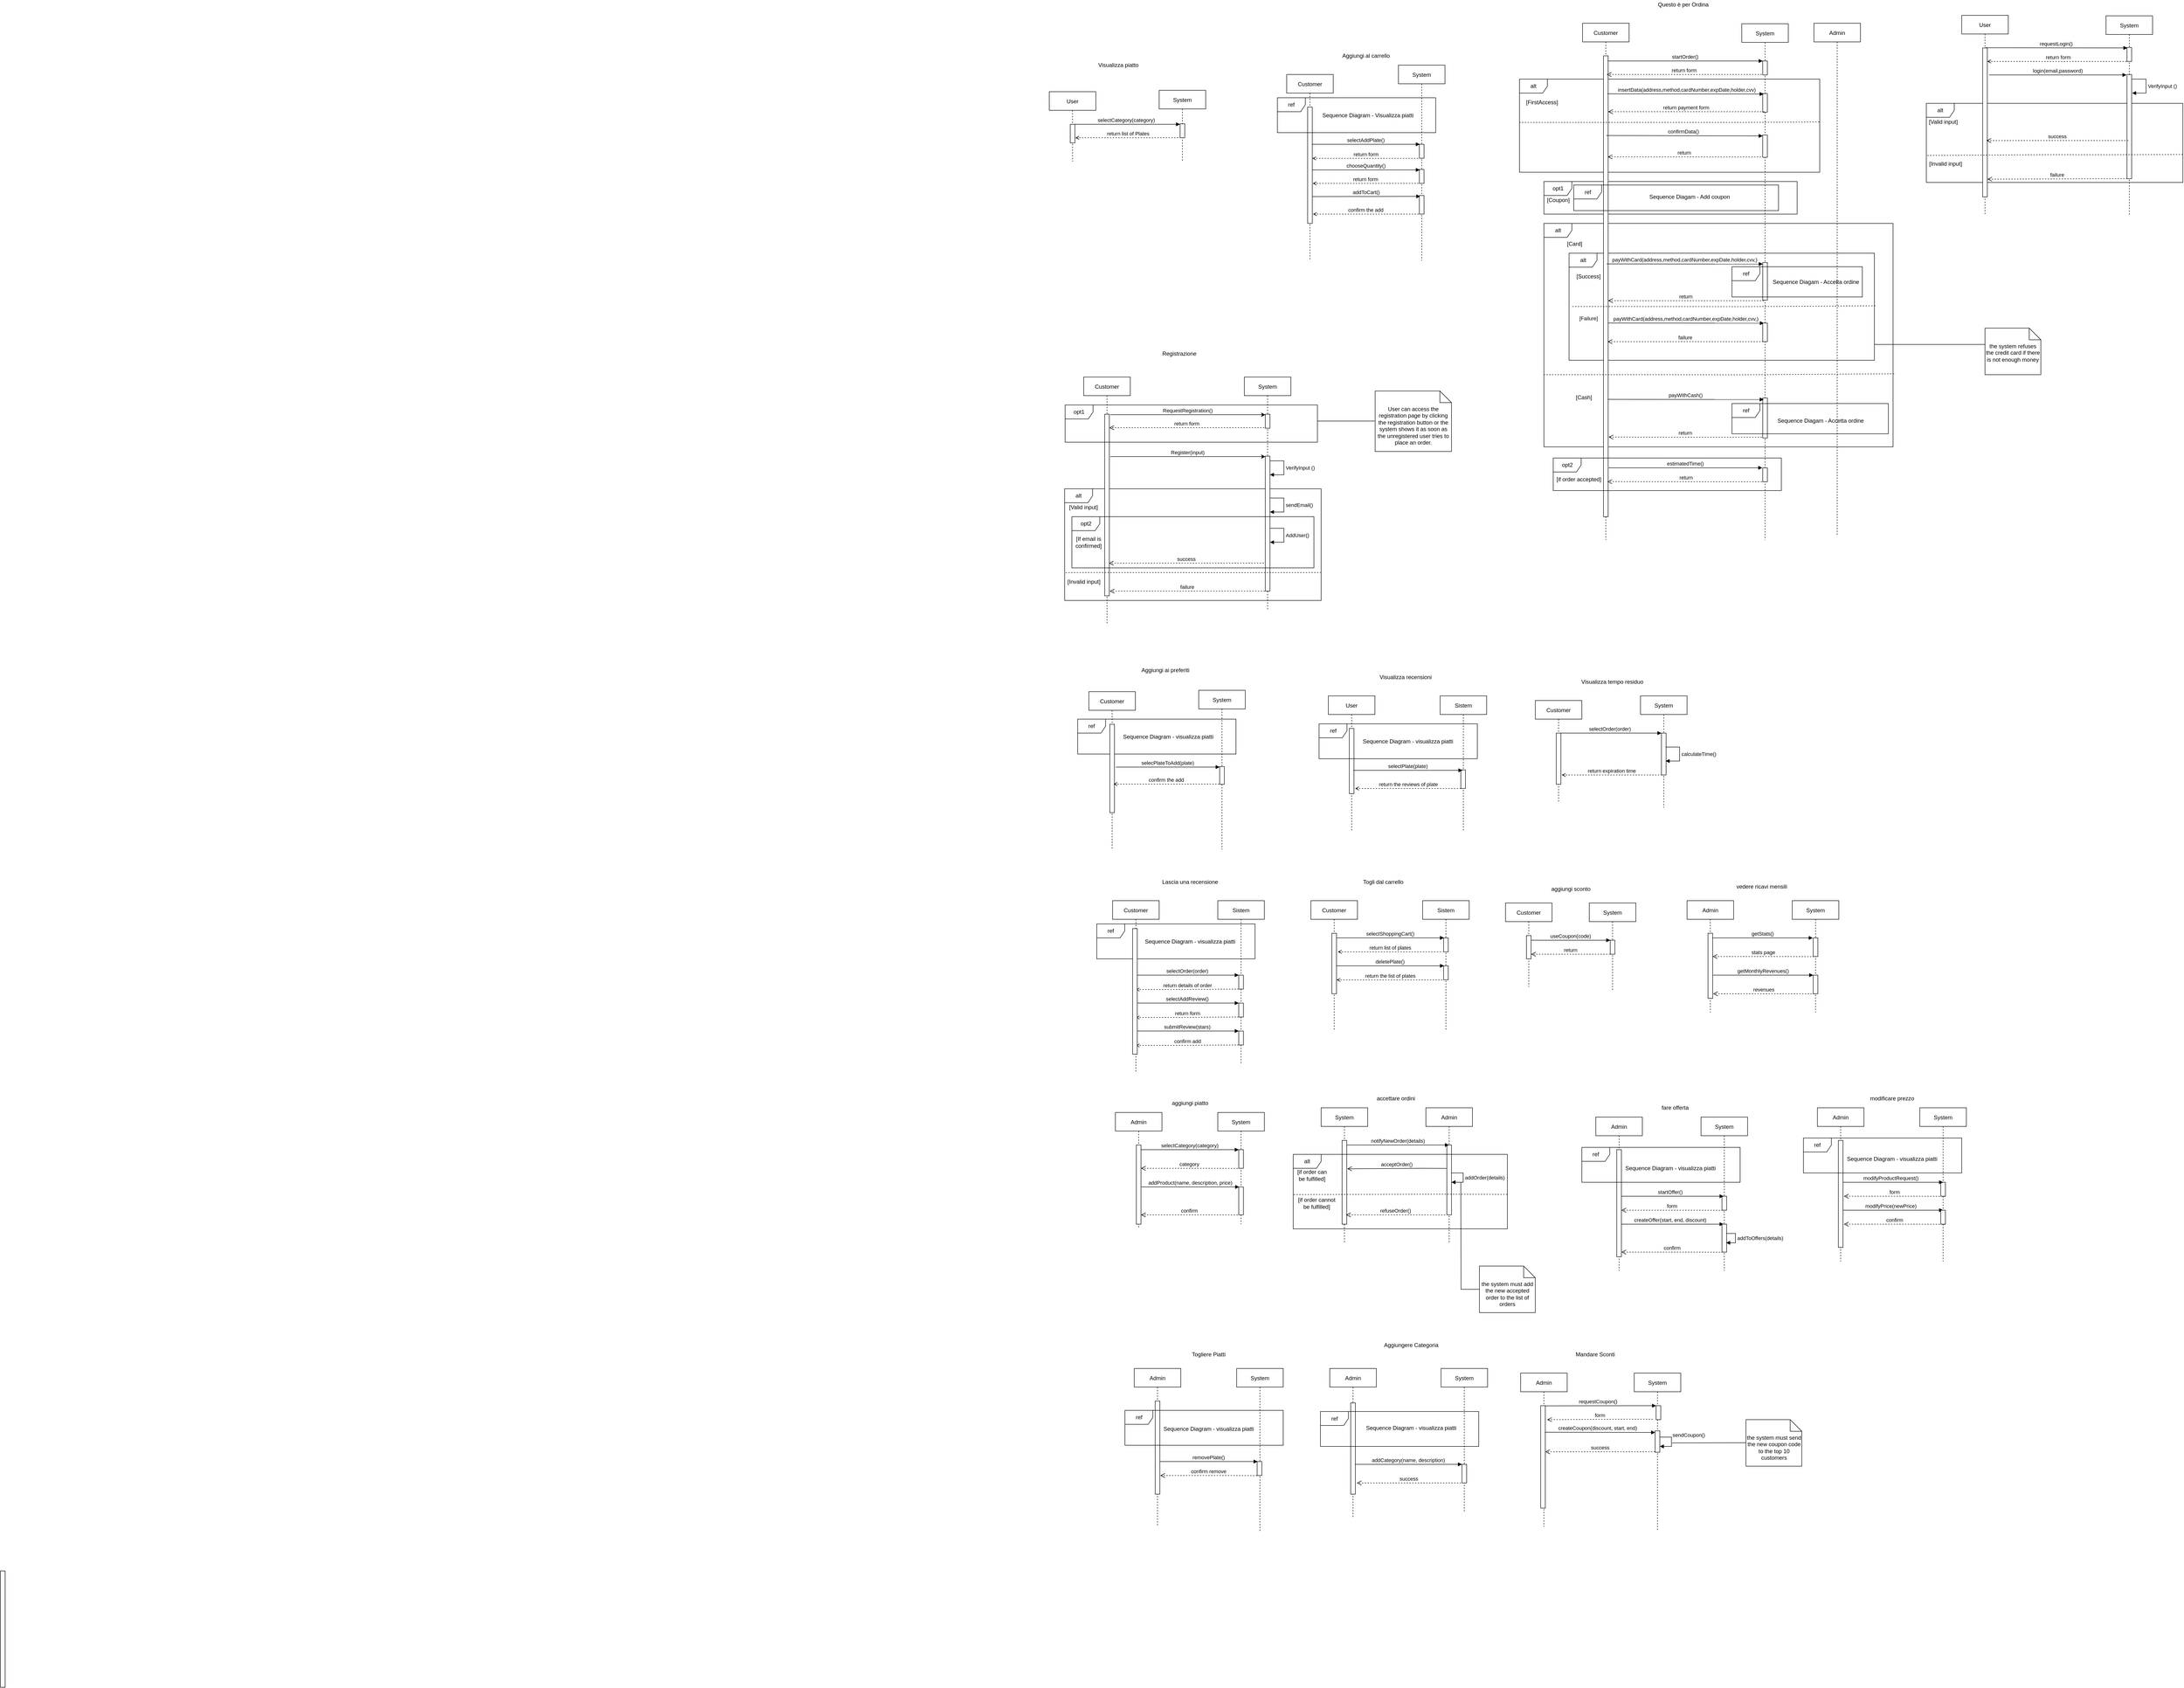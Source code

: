 <mxfile version="14.6.13" type="device"><diagram id="kgpKYQtTHZ0yAKxKKP6v" name="Page-1"><mxGraphModel dx="6285" dy="2836" grid="1" gridSize="10" guides="1" tooltips="1" connect="1" arrows="1" fold="1" page="1" pageScale="1" pageWidth="850" pageHeight="1100" math="0" shadow="0"><root><mxCell id="0"/><mxCell id="1" parent="0"/><mxCell id="PLF1JQw3gPuAEz9Lvwaz-267" value="alt" style="shape=umlFrame;whiteSpace=wrap;html=1;" vertex="1" parent="1"><mxGeometry x="-2807" y="-780" width="551" height="240" as="geometry"/></mxCell><mxCell id="PLF1JQw3gPuAEz9Lvwaz-302" value="alt" style="shape=umlFrame;whiteSpace=wrap;html=1;" vertex="1" parent="1"><mxGeometry x="-956" y="-1608" width="551" height="170" as="geometry"/></mxCell><mxCell id="PLF1JQw3gPuAEz9Lvwaz-269" value="alt" style="shape=umlFrame;whiteSpace=wrap;html=1;" vertex="1" parent="1"><mxGeometry x="-1777.5" y="-1350" width="750" height="480" as="geometry"/></mxCell><mxCell id="PLF1JQw3gPuAEz9Lvwaz-268" value="alt" style="shape=umlFrame;whiteSpace=wrap;html=1;" vertex="1" parent="1"><mxGeometry x="-1723.47" y="-1286" width="655.97" height="230" as="geometry"/></mxCell><mxCell id="PLF1JQw3gPuAEz9Lvwaz-270" value="alt" style="shape=umlFrame;whiteSpace=wrap;html=1;" vertex="1" parent="1"><mxGeometry x="-1830" y="-1660" width="645" height="200" as="geometry"/></mxCell><mxCell id="PLF1JQw3gPuAEz9Lvwaz-225" value="opt1" style="shape=umlFrame;whiteSpace=wrap;html=1;" vertex="1" parent="1"><mxGeometry x="-1777.5" y="-1440" width="544" height="70" as="geometry"/></mxCell><mxCell id="3nuBFxr9cyL0pnOWT2aG-1" value="Customer" style="shape=umlLifeline;perimeter=lifelinePerimeter;container=1;collapsible=0;recursiveResize=0;rounded=0;shadow=0;strokeWidth=1;" parent="1" vertex="1"><mxGeometry x="-1860" y="110" width="100" height="180" as="geometry"/></mxCell><mxCell id="3nuBFxr9cyL0pnOWT2aG-2" value="" style="points=[];perimeter=orthogonalPerimeter;rounded=0;shadow=0;strokeWidth=1;" parent="3nuBFxr9cyL0pnOWT2aG-1" vertex="1"><mxGeometry x="45" y="70" width="10" height="50" as="geometry"/></mxCell><mxCell id="3nuBFxr9cyL0pnOWT2aG-5" value="System" style="shape=umlLifeline;perimeter=lifelinePerimeter;container=1;collapsible=0;recursiveResize=0;rounded=0;shadow=0;strokeWidth=1;" parent="1" vertex="1"><mxGeometry x="-1680" y="110" width="100" height="190" as="geometry"/></mxCell><mxCell id="3nuBFxr9cyL0pnOWT2aG-6" value="" style="points=[];perimeter=orthogonalPerimeter;rounded=0;shadow=0;strokeWidth=1;" parent="3nuBFxr9cyL0pnOWT2aG-5" vertex="1"><mxGeometry x="45" y="80" width="10" height="30" as="geometry"/></mxCell><mxCell id="3nuBFxr9cyL0pnOWT2aG-8" value="useCoupon(code)" style="verticalAlign=bottom;endArrow=block;entryX=0;entryY=0;shadow=0;strokeWidth=1;" parent="1" source="3nuBFxr9cyL0pnOWT2aG-2" target="3nuBFxr9cyL0pnOWT2aG-6" edge="1"><mxGeometry relative="1" as="geometry"><mxPoint x="-1705" y="190" as="sourcePoint"/></mxGeometry></mxCell><mxCell id="o2t0H7OhNvllddnuZKgc-3" value="aggiungi sconto" style="text;html=1;align=center;verticalAlign=middle;resizable=0;points=[];autosize=1;strokeColor=none;" parent="1" vertex="1"><mxGeometry x="-1770" y="70" width="100" height="20" as="geometry"/></mxCell><mxCell id="o2t0H7OhNvllddnuZKgc-4" value="Admin" style="shape=umlLifeline;perimeter=lifelinePerimeter;container=1;collapsible=0;recursiveResize=0;rounded=0;shadow=0;strokeWidth=1;" parent="1" vertex="1"><mxGeometry x="-1470" y="105" width="100" height="240" as="geometry"/></mxCell><mxCell id="o2t0H7OhNvllddnuZKgc-5" value="" style="points=[];perimeter=orthogonalPerimeter;rounded=0;shadow=0;strokeWidth=1;" parent="o2t0H7OhNvllddnuZKgc-4" vertex="1"><mxGeometry x="45" y="70" width="10" height="140" as="geometry"/></mxCell><mxCell id="o2t0H7OhNvllddnuZKgc-6" value="System" style="shape=umlLifeline;perimeter=lifelinePerimeter;container=1;collapsible=0;recursiveResize=0;rounded=0;shadow=0;strokeWidth=1;" parent="1" vertex="1"><mxGeometry x="-1244" y="105" width="100" height="240" as="geometry"/></mxCell><mxCell id="o2t0H7OhNvllddnuZKgc-7" value="" style="points=[];perimeter=orthogonalPerimeter;rounded=0;shadow=0;strokeWidth=1;" parent="o2t0H7OhNvllddnuZKgc-6" vertex="1"><mxGeometry x="45" y="80" width="10" height="40" as="geometry"/></mxCell><mxCell id="o2t0H7OhNvllddnuZKgc-12" value="" style="points=[];perimeter=orthogonalPerimeter;rounded=0;shadow=0;strokeWidth=1;" parent="o2t0H7OhNvllddnuZKgc-6" vertex="1"><mxGeometry x="45" y="160" width="10" height="40" as="geometry"/></mxCell><mxCell id="o2t0H7OhNvllddnuZKgc-9" value="getStats()" style="verticalAlign=bottom;endArrow=block;shadow=0;strokeWidth=1;" parent="1" edge="1"><mxGeometry relative="1" as="geometry"><mxPoint x="-1415" y="185" as="sourcePoint"/><mxPoint x="-1200" y="185" as="targetPoint"/></mxGeometry></mxCell><mxCell id="o2t0H7OhNvllddnuZKgc-10" value="stats page" style="verticalAlign=bottom;endArrow=open;dashed=1;endSize=8;exitX=0.301;exitY=0.988;shadow=0;strokeWidth=1;exitDx=0;exitDy=0;exitPerimeter=0;" parent="1" edge="1"><mxGeometry relative="1" as="geometry"><mxPoint x="-1415" y="225" as="targetPoint"/><mxPoint x="-1196.99" y="225.28" as="sourcePoint"/><Array as="points"><mxPoint x="-1255" y="225"/></Array></mxGeometry></mxCell><mxCell id="o2t0H7OhNvllddnuZKgc-11" value="getMonthlyRevenues()" style="verticalAlign=bottom;endArrow=block;shadow=0;strokeWidth=1;" parent="1" edge="1"><mxGeometry relative="1" as="geometry"><mxPoint x="-1414" y="265" as="sourcePoint"/><mxPoint x="-1199" y="265" as="targetPoint"/></mxGeometry></mxCell><mxCell id="o2t0H7OhNvllddnuZKgc-13" value="revenues" style="verticalAlign=bottom;endArrow=open;dashed=1;endSize=8;exitX=0.301;exitY=0.988;shadow=0;strokeWidth=1;exitDx=0;exitDy=0;exitPerimeter=0;" parent="1" edge="1"><mxGeometry relative="1" as="geometry"><mxPoint x="-1414" y="305" as="targetPoint"/><mxPoint x="-1195.99" y="305.28" as="sourcePoint"/><Array as="points"><mxPoint x="-1254" y="305"/></Array></mxGeometry></mxCell><mxCell id="o2t0H7OhNvllddnuZKgc-14" value="vedere ricavi mensili" style="text;html=1;align=center;verticalAlign=middle;resizable=0;points=[];autosize=1;strokeColor=none;" parent="1" vertex="1"><mxGeometry x="-1370" y="65" width="120" height="20" as="geometry"/></mxCell><mxCell id="o2t0H7OhNvllddnuZKgc-15" value="Admin" style="shape=umlLifeline;perimeter=lifelinePerimeter;container=1;collapsible=0;recursiveResize=0;rounded=0;shadow=0;strokeWidth=1;" parent="1" vertex="1"><mxGeometry x="-2698" y="560" width="100" height="250" as="geometry"/></mxCell><mxCell id="o2t0H7OhNvllddnuZKgc-16" value="" style="points=[];perimeter=orthogonalPerimeter;rounded=0;shadow=0;strokeWidth=1;" parent="o2t0H7OhNvllddnuZKgc-15" vertex="1"><mxGeometry x="45" y="70" width="10" height="170" as="geometry"/></mxCell><mxCell id="o2t0H7OhNvllddnuZKgc-17" value="System" style="shape=umlLifeline;perimeter=lifelinePerimeter;container=1;collapsible=0;recursiveResize=0;rounded=0;shadow=0;strokeWidth=1;" parent="1" vertex="1"><mxGeometry x="-2478" y="560" width="100" height="240" as="geometry"/></mxCell><mxCell id="o2t0H7OhNvllddnuZKgc-18" value="" style="points=[];perimeter=orthogonalPerimeter;rounded=0;shadow=0;strokeWidth=1;" parent="o2t0H7OhNvllddnuZKgc-17" vertex="1"><mxGeometry x="45" y="80" width="10" height="40" as="geometry"/></mxCell><mxCell id="o2t0H7OhNvllddnuZKgc-19" value="" style="points=[];perimeter=orthogonalPerimeter;rounded=0;shadow=0;strokeWidth=1;" parent="o2t0H7OhNvllddnuZKgc-17" vertex="1"><mxGeometry x="45" y="160" width="10" height="60" as="geometry"/></mxCell><mxCell id="o2t0H7OhNvllddnuZKgc-20" value="selectCategory(category)" style="verticalAlign=bottom;endArrow=block;shadow=0;strokeWidth=1;" parent="1" edge="1"><mxGeometry relative="1" as="geometry"><mxPoint x="-2643" y="640" as="sourcePoint"/><mxPoint x="-2433" y="640" as="targetPoint"/></mxGeometry></mxCell><mxCell id="o2t0H7OhNvllddnuZKgc-21" value="category" style="verticalAlign=bottom;endArrow=open;dashed=1;endSize=8;exitX=0.301;exitY=0.988;shadow=0;strokeWidth=1;exitDx=0;exitDy=0;exitPerimeter=0;" parent="1" edge="1"><mxGeometry relative="1" as="geometry"><mxPoint x="-2643" y="680" as="targetPoint"/><mxPoint x="-2434.99" y="680.28" as="sourcePoint"/><Array as="points"><mxPoint x="-2493" y="680"/></Array></mxGeometry></mxCell><mxCell id="o2t0H7OhNvllddnuZKgc-22" value="addProduct(name, description, price)" style="verticalAlign=bottom;endArrow=block;shadow=0;strokeWidth=1;" parent="1" edge="1"><mxGeometry relative="1" as="geometry"><mxPoint x="-2642" y="720" as="sourcePoint"/><mxPoint x="-2432" y="720" as="targetPoint"/></mxGeometry></mxCell><mxCell id="o2t0H7OhNvllddnuZKgc-24" value="confirm" style="verticalAlign=bottom;endArrow=open;dashed=1;endSize=8;exitX=0.301;exitY=0.988;shadow=0;strokeWidth=1;exitDx=0;exitDy=0;exitPerimeter=0;" parent="1" edge="1"><mxGeometry relative="1" as="geometry"><mxPoint x="-2643" y="780" as="targetPoint"/><mxPoint x="-2434.99" y="780.28" as="sourcePoint"/><Array as="points"><mxPoint x="-2493" y="780"/></Array></mxGeometry></mxCell><mxCell id="o2t0H7OhNvllddnuZKgc-25" value="aggiungi piatto" style="text;html=1;align=center;verticalAlign=middle;resizable=0;points=[];autosize=1;strokeColor=none;" parent="1" vertex="1"><mxGeometry x="-2583" y="530" width="90" height="20" as="geometry"/></mxCell><mxCell id="o2t0H7OhNvllddnuZKgc-26" value="Admin" style="shape=umlLifeline;perimeter=lifelinePerimeter;container=1;collapsible=0;recursiveResize=0;rounded=0;shadow=0;strokeWidth=1;" parent="1" vertex="1"><mxGeometry x="-2031" y="550" width="100" height="290" as="geometry"/></mxCell><mxCell id="o2t0H7OhNvllddnuZKgc-27" value="" style="points=[];perimeter=orthogonalPerimeter;rounded=0;shadow=0;strokeWidth=1;" parent="o2t0H7OhNvllddnuZKgc-26" vertex="1"><mxGeometry x="45" y="80" width="10" height="150" as="geometry"/></mxCell><mxCell id="o2t0H7OhNvllddnuZKgc-28" value="System" style="shape=umlLifeline;perimeter=lifelinePerimeter;container=1;collapsible=0;recursiveResize=0;rounded=0;shadow=0;strokeWidth=1;" parent="1" vertex="1"><mxGeometry x="-2256" y="550" width="100" height="290" as="geometry"/></mxCell><mxCell id="o2t0H7OhNvllddnuZKgc-29" value="" style="points=[];perimeter=orthogonalPerimeter;rounded=0;shadow=0;strokeWidth=1;" parent="o2t0H7OhNvllddnuZKgc-28" vertex="1"><mxGeometry x="45" y="70" width="10" height="180" as="geometry"/></mxCell><mxCell id="o2t0H7OhNvllddnuZKgc-31" value="notifyNewOrder(details)" style="verticalAlign=bottom;endArrow=block;shadow=0;strokeWidth=1;" parent="1" target="o2t0H7OhNvllddnuZKgc-26" edge="1"><mxGeometry relative="1" as="geometry"><mxPoint x="-2201" y="630" as="sourcePoint"/><mxPoint x="-2031" y="630" as="targetPoint"/></mxGeometry></mxCell><mxCell id="o2t0H7OhNvllddnuZKgc-47" value="" style="verticalAlign=bottom;endArrow=none;dashed=1;endSize=8;shadow=0;strokeWidth=1;endFill=0;entryX=-0.005;entryY=0.502;entryDx=0;entryDy=0;entryPerimeter=0;" parent="1" edge="1"><mxGeometry relative="1" as="geometry"><mxPoint x="-2318.075" y="736.388" as="targetPoint"/><mxPoint x="-1856" y="736" as="sourcePoint"/><Array as="points"><mxPoint x="-1917.79" y="735.87"/><mxPoint x="-2001.5" y="735.66"/></Array></mxGeometry></mxCell><mxCell id="o2t0H7OhNvllddnuZKgc-49" value="acceptOrder()" style="verticalAlign=bottom;endArrow=open;endSize=8;exitX=0.301;exitY=0.988;shadow=0;strokeWidth=1;exitDx=0;exitDy=0;exitPerimeter=0;entryX=1.1;entryY=0.339;entryDx=0;entryDy=0;entryPerimeter=0;" parent="1" edge="1" target="o2t0H7OhNvllddnuZKgc-29"><mxGeometry relative="1" as="geometry"><mxPoint x="-2196" y="680" as="targetPoint"/><mxPoint x="-1986.99" y="680.28" as="sourcePoint"/><Array as="points"><mxPoint x="-2045" y="680"/></Array></mxGeometry></mxCell><mxCell id="o2t0H7OhNvllddnuZKgc-50" value="refuseOrder()" style="verticalAlign=bottom;endArrow=open;dashed=1;endSize=8;exitX=0.301;exitY=0.988;shadow=0;strokeWidth=1;exitDx=0;exitDy=0;exitPerimeter=0;" parent="1" edge="1"><mxGeometry relative="1" as="geometry"><mxPoint x="-2202.51" y="780" as="targetPoint"/><mxPoint x="-1989.5" y="780.28" as="sourcePoint"/><Array as="points"><mxPoint x="-2047.51" y="780"/></Array></mxGeometry></mxCell><mxCell id="o2t0H7OhNvllddnuZKgc-51" value="[if order can &lt;br&gt;be fulfilled]" style="text;html=1;align=center;verticalAlign=middle;resizable=0;points=[];autosize=1;strokeColor=none;" parent="1" vertex="1"><mxGeometry x="-2316" y="680" width="80" height="30" as="geometry"/></mxCell><mxCell id="o2t0H7OhNvllddnuZKgc-55" value="addOrder(details)" style="edgeStyle=orthogonalEdgeStyle;html=1;align=left;spacingLeft=2;endArrow=block;rounded=0;entryX=1;entryY=0;fillColor=#f8cecc;" parent="1" edge="1"><mxGeometry relative="1" as="geometry"><mxPoint x="-1975.97" y="689.97" as="sourcePoint"/><Array as="points"><mxPoint x="-1950.97" y="689.97"/><mxPoint x="-1950.97" y="709.97"/></Array><mxPoint x="-1976" y="709.97" as="targetPoint"/></mxGeometry></mxCell><mxCell id="hp5bdBLdul__STMX-VrE-1" value="accettare ordini" style="text;html=1;align=center;verticalAlign=middle;resizable=0;points=[];autosize=1;strokeColor=none;" parent="1" vertex="1"><mxGeometry x="-2146" y="520" width="100" height="20" as="geometry"/></mxCell><mxCell id="hp5bdBLdul__STMX-VrE-2" value="Admin" style="shape=umlLifeline;perimeter=lifelinePerimeter;container=1;collapsible=0;recursiveResize=0;rounded=0;shadow=0;strokeWidth=1;" parent="1" vertex="1"><mxGeometry x="-1666" y="570" width="100" height="330" as="geometry"/></mxCell><mxCell id="hp5bdBLdul__STMX-VrE-3" value="" style="points=[];perimeter=orthogonalPerimeter;rounded=0;shadow=0;strokeWidth=1;" parent="hp5bdBLdul__STMX-VrE-2" vertex="1"><mxGeometry x="45" y="70" width="10" height="230" as="geometry"/></mxCell><mxCell id="hp5bdBLdul__STMX-VrE-4" value="System" style="shape=umlLifeline;perimeter=lifelinePerimeter;container=1;collapsible=0;recursiveResize=0;rounded=0;shadow=0;strokeWidth=1;" parent="1" vertex="1"><mxGeometry x="-1440" y="570" width="100" height="330" as="geometry"/></mxCell><mxCell id="hp5bdBLdul__STMX-VrE-5" value="" style="points=[];perimeter=orthogonalPerimeter;rounded=0;shadow=0;strokeWidth=1;" parent="hp5bdBLdul__STMX-VrE-4" vertex="1"><mxGeometry x="45" y="170" width="10" height="30" as="geometry"/></mxCell><mxCell id="hp5bdBLdul__STMX-VrE-6" value="ref" style="shape=umlFrame;whiteSpace=wrap;html=1;" parent="1" vertex="1"><mxGeometry x="-1696" y="635" width="340" height="75" as="geometry"/></mxCell><mxCell id="hp5bdBLdul__STMX-VrE-7" value="Sequence Diagram - visualizza piatti" style="text;html=1;align=center;verticalAlign=middle;resizable=0;points=[];autosize=1;strokeColor=none;" parent="1" vertex="1"><mxGeometry x="-1611" y="670" width="210" height="20" as="geometry"/></mxCell><mxCell id="hp5bdBLdul__STMX-VrE-8" value="startOffer()" style="verticalAlign=bottom;endArrow=block;shadow=0;strokeWidth=1;" parent="1" edge="1"><mxGeometry x="-0.043" relative="1" as="geometry"><mxPoint x="-1611" y="740" as="sourcePoint"/><mxPoint x="-1391.5" y="740" as="targetPoint"/><mxPoint as="offset"/></mxGeometry></mxCell><mxCell id="hp5bdBLdul__STMX-VrE-9" value="form" style="verticalAlign=bottom;endArrow=open;dashed=1;endSize=8;exitX=0.301;exitY=0.988;shadow=0;strokeWidth=1;exitDx=0;exitDy=0;exitPerimeter=0;" parent="1" edge="1"><mxGeometry relative="1" as="geometry"><mxPoint x="-1611" y="770" as="targetPoint"/><mxPoint x="-1392.99" y="770.28" as="sourcePoint"/><Array as="points"><mxPoint x="-1451" y="770"/></Array></mxGeometry></mxCell><mxCell id="hp5bdBLdul__STMX-VrE-10" value="createOffer(start, end, discount)" style="verticalAlign=bottom;endArrow=block;shadow=0;strokeWidth=1;" parent="1" edge="1"><mxGeometry x="-0.043" relative="1" as="geometry"><mxPoint x="-1611" y="800" as="sourcePoint"/><mxPoint x="-1391.5" y="800" as="targetPoint"/><mxPoint as="offset"/></mxGeometry></mxCell><mxCell id="hp5bdBLdul__STMX-VrE-11" value="" style="points=[];perimeter=orthogonalPerimeter;rounded=0;shadow=0;strokeWidth=1;" parent="1" vertex="1"><mxGeometry x="-1395" y="800" width="10" height="60" as="geometry"/></mxCell><mxCell id="hp5bdBLdul__STMX-VrE-12" value="confirm" style="verticalAlign=bottom;endArrow=open;dashed=1;endSize=8;exitX=0.301;exitY=0.988;shadow=0;strokeWidth=1;exitDx=0;exitDy=0;exitPerimeter=0;" parent="1" edge="1"><mxGeometry relative="1" as="geometry"><mxPoint x="-1611" y="860" as="targetPoint"/><mxPoint x="-1392.99" y="860.28" as="sourcePoint"/><Array as="points"><mxPoint x="-1451" y="860"/></Array></mxGeometry></mxCell><mxCell id="hp5bdBLdul__STMX-VrE-13" value="addToOffers(details)" style="edgeStyle=orthogonalEdgeStyle;html=1;align=left;spacingLeft=2;endArrow=block;rounded=0;fillColor=#f8cecc;" parent="1" edge="1"><mxGeometry x="-0.0" relative="1" as="geometry"><mxPoint x="-1386" y="820" as="sourcePoint"/><Array as="points"><mxPoint x="-1366" y="820"/><mxPoint x="-1366" y="840"/></Array><mxPoint x="-1386" y="840" as="targetPoint"/><mxPoint as="offset"/></mxGeometry></mxCell><mxCell id="hp5bdBLdul__STMX-VrE-14" value="[if order cannot&lt;br&gt;be fulfilled]" style="text;html=1;align=center;verticalAlign=middle;resizable=0;points=[];autosize=1;strokeColor=none;" parent="1" vertex="1"><mxGeometry x="-2316" y="740" width="100" height="30" as="geometry"/></mxCell><mxCell id="hp5bdBLdul__STMX-VrE-15" value="Admin" style="shape=umlLifeline;perimeter=lifelinePerimeter;container=1;collapsible=0;recursiveResize=0;rounded=0;shadow=0;strokeWidth=1;" parent="1" vertex="1"><mxGeometry x="-1190" y="550" width="100" height="330" as="geometry"/></mxCell><mxCell id="hp5bdBLdul__STMX-VrE-16" value="" style="points=[];perimeter=orthogonalPerimeter;rounded=0;shadow=0;strokeWidth=1;" parent="hp5bdBLdul__STMX-VrE-15" vertex="1"><mxGeometry x="45" y="70" width="10" height="230" as="geometry"/></mxCell><mxCell id="hp5bdBLdul__STMX-VrE-17" value="System" style="shape=umlLifeline;perimeter=lifelinePerimeter;container=1;collapsible=0;recursiveResize=0;rounded=0;shadow=0;strokeWidth=1;" parent="1" vertex="1"><mxGeometry x="-970" y="550" width="100" height="330" as="geometry"/></mxCell><mxCell id="hp5bdBLdul__STMX-VrE-18" value="" style="points=[];perimeter=orthogonalPerimeter;rounded=0;shadow=0;strokeWidth=1;" parent="hp5bdBLdul__STMX-VrE-17" vertex="1"><mxGeometry x="45" y="160" width="10" height="30" as="geometry"/></mxCell><mxCell id="hp5bdBLdul__STMX-VrE-19" value="ref" style="shape=umlFrame;whiteSpace=wrap;html=1;" parent="1" vertex="1"><mxGeometry x="-1220" y="615" width="340" height="75" as="geometry"/></mxCell><mxCell id="hp5bdBLdul__STMX-VrE-20" value="Sequence Diagram - visualizza piatti" style="text;html=1;align=center;verticalAlign=middle;resizable=0;points=[];autosize=1;strokeColor=none;" parent="1" vertex="1"><mxGeometry x="-1135" y="650" width="210" height="20" as="geometry"/></mxCell><mxCell id="hp5bdBLdul__STMX-VrE-21" value="modifyProductRequest()" style="verticalAlign=bottom;endArrow=block;shadow=0;strokeWidth=1;" parent="1" edge="1"><mxGeometry x="-0.043" relative="1" as="geometry"><mxPoint x="-1135" y="710" as="sourcePoint"/><mxPoint x="-920" y="710" as="targetPoint"/><mxPoint as="offset"/></mxGeometry></mxCell><mxCell id="hp5bdBLdul__STMX-VrE-22" value="form" style="verticalAlign=bottom;endArrow=open;dashed=1;endSize=8;exitX=0.301;exitY=0.988;shadow=0;strokeWidth=1;exitDx=0;exitDy=0;exitPerimeter=0;" parent="1" edge="1"><mxGeometry relative="1" as="geometry"><mxPoint x="-1133.01" y="740" as="targetPoint"/><mxPoint x="-915.0" y="740.28" as="sourcePoint"/><Array as="points"><mxPoint x="-973.01" y="740"/></Array></mxGeometry></mxCell><mxCell id="hp5bdBLdul__STMX-VrE-23" value="modifyPrice(newPrice)" style="verticalAlign=bottom;endArrow=block;shadow=0;strokeWidth=1;" parent="1" edge="1"><mxGeometry x="-0.043" relative="1" as="geometry"><mxPoint x="-1135" y="770" as="sourcePoint"/><mxPoint x="-920" y="770" as="targetPoint"/><mxPoint as="offset"/></mxGeometry></mxCell><mxCell id="hp5bdBLdul__STMX-VrE-24" value="" style="points=[];perimeter=orthogonalPerimeter;rounded=0;shadow=0;strokeWidth=1;" parent="1" vertex="1"><mxGeometry x="-925" y="770" width="10" height="30" as="geometry"/></mxCell><mxCell id="hp5bdBLdul__STMX-VrE-25" value="confirm" style="verticalAlign=bottom;endArrow=open;dashed=1;endSize=8;exitX=0.301;exitY=0.988;shadow=0;strokeWidth=1;exitDx=0;exitDy=0;exitPerimeter=0;" parent="1" edge="1"><mxGeometry relative="1" as="geometry"><mxPoint x="-1133.01" y="800" as="targetPoint"/><mxPoint x="-915.0" y="800.28" as="sourcePoint"/><Array as="points"><mxPoint x="-973.01" y="800"/></Array></mxGeometry></mxCell><mxCell id="hp5bdBLdul__STMX-VrE-27" value="fare offerta" style="text;html=1;align=center;verticalAlign=middle;resizable=0;points=[];autosize=1;strokeColor=none;" parent="1" vertex="1"><mxGeometry x="-1531" y="540" width="70" height="20" as="geometry"/></mxCell><mxCell id="hp5bdBLdul__STMX-VrE-28" value="modificare prezzo" style="text;html=1;align=center;verticalAlign=middle;resizable=0;points=[];autosize=1;strokeColor=none;" parent="1" vertex="1"><mxGeometry x="-1085" y="520" width="110" height="20" as="geometry"/></mxCell><mxCell id="hp5bdBLdul__STMX-VrE-30" style="edgeStyle=orthogonalEdgeStyle;rounded=0;orthogonalLoop=1;jettySize=auto;html=1;endArrow=none;endFill=0;" parent="1" source="hp5bdBLdul__STMX-VrE-29" edge="1"><mxGeometry relative="1" as="geometry"><mxPoint x="-1956" y="710" as="targetPoint"/></mxGeometry></mxCell><mxCell id="hp5bdBLdul__STMX-VrE-29" value="the system must add the new accepted order to the list of orders" style="shape=note2;boundedLbl=1;whiteSpace=wrap;html=1;size=25;verticalAlign=top;align=center;" parent="1" vertex="1"><mxGeometry x="-1916" y="890" width="120" height="100" as="geometry"/></mxCell><mxCell id="PLF1JQw3gPuAEz9Lvwaz-2" value="return" style="verticalAlign=bottom;endArrow=open;dashed=1;endSize=8;shadow=0;strokeWidth=1;" edge="1" parent="1"><mxGeometry relative="1" as="geometry"><mxPoint x="-1805" y="220" as="targetPoint"/><mxPoint x="-1635" y="220" as="sourcePoint"/><Array as="points"><mxPoint x="-1645" y="220"/></Array></mxGeometry></mxCell><mxCell id="o2t0H7OhNvllddnuZKgc-46" value="alt" style="shape=umlFrame;whiteSpace=wrap;html=1;" parent="1" vertex="1"><mxGeometry x="-2316" y="650" width="460" height="160" as="geometry"/></mxCell><mxCell id="PLF1JQw3gPuAEz9Lvwaz-34" value="Admin" style="shape=umlLifeline;perimeter=lifelinePerimeter;container=1;collapsible=0;recursiveResize=0;rounded=0;shadow=0;strokeWidth=1;" vertex="1" parent="1"><mxGeometry x="-2657.5" y="1110" width="100" height="340" as="geometry"/></mxCell><mxCell id="PLF1JQw3gPuAEz9Lvwaz-35" value="" style="points=[];perimeter=orthogonalPerimeter;rounded=0;shadow=0;strokeWidth=1;" vertex="1" parent="PLF1JQw3gPuAEz9Lvwaz-34"><mxGeometry x="45" y="70" width="10" height="200" as="geometry"/></mxCell><mxCell id="PLF1JQw3gPuAEz9Lvwaz-36" value="System" style="shape=umlLifeline;perimeter=lifelinePerimeter;container=1;collapsible=0;recursiveResize=0;rounded=0;shadow=0;strokeWidth=1;" vertex="1" parent="1"><mxGeometry x="-2437.5" y="1110" width="100" height="350" as="geometry"/></mxCell><mxCell id="PLF1JQw3gPuAEz9Lvwaz-37" value="" style="points=[];perimeter=orthogonalPerimeter;rounded=0;shadow=0;strokeWidth=1;" vertex="1" parent="PLF1JQw3gPuAEz9Lvwaz-36"><mxGeometry x="44" y="200" width="10" height="30" as="geometry"/></mxCell><mxCell id="PLF1JQw3gPuAEz9Lvwaz-38" value="removePlate()" style="verticalAlign=bottom;endArrow=block;shadow=0;strokeWidth=1;" edge="1" parent="1"><mxGeometry relative="1" as="geometry"><mxPoint x="-2602.5" y="1310" as="sourcePoint"/><mxPoint x="-2392.5" y="1310" as="targetPoint"/></mxGeometry></mxCell><mxCell id="PLF1JQw3gPuAEz9Lvwaz-39" value="confirm remove" style="verticalAlign=bottom;endArrow=open;dashed=1;endSize=8;exitX=0.301;exitY=0.988;shadow=0;strokeWidth=1;exitDx=0;exitDy=0;exitPerimeter=0;" edge="1" parent="1"><mxGeometry relative="1" as="geometry"><mxPoint x="-2601.51" y="1340" as="targetPoint"/><mxPoint x="-2393.5" y="1340.28" as="sourcePoint"/><Array as="points"><mxPoint x="-2451.51" y="1340"/></Array></mxGeometry></mxCell><mxCell id="PLF1JQw3gPuAEz9Lvwaz-40" value="Togliere Piatti" style="text;html=1;align=center;verticalAlign=middle;resizable=0;points=[];autosize=1;strokeColor=none;" vertex="1" parent="1"><mxGeometry x="-2543.5" y="1070" width="90" height="20" as="geometry"/></mxCell><mxCell id="PLF1JQw3gPuAEz9Lvwaz-41" value="Admin" style="shape=umlLifeline;perimeter=lifelinePerimeter;container=1;collapsible=0;recursiveResize=0;rounded=0;shadow=0;strokeWidth=1;" vertex="1" parent="1"><mxGeometry x="-2237.5" y="1110" width="100" height="320" as="geometry"/></mxCell><mxCell id="PLF1JQw3gPuAEz9Lvwaz-42" value="" style="points=[];perimeter=orthogonalPerimeter;rounded=0;shadow=0;strokeWidth=1;" vertex="1" parent="PLF1JQw3gPuAEz9Lvwaz-41"><mxGeometry x="45" y="74" width="10" height="196" as="geometry"/></mxCell><mxCell id="PLF1JQw3gPuAEz9Lvwaz-43" value="System" style="shape=umlLifeline;perimeter=lifelinePerimeter;container=1;collapsible=0;recursiveResize=0;rounded=0;shadow=0;strokeWidth=1;" vertex="1" parent="1"><mxGeometry x="-1998.5" y="1110" width="100" height="310" as="geometry"/></mxCell><mxCell id="PLF1JQw3gPuAEz9Lvwaz-44" value="" style="points=[];perimeter=orthogonalPerimeter;rounded=0;shadow=0;strokeWidth=1;" vertex="1" parent="PLF1JQw3gPuAEz9Lvwaz-43"><mxGeometry x="45" y="206" width="10" height="40" as="geometry"/></mxCell><mxCell id="PLF1JQw3gPuAEz9Lvwaz-45" value="addCategory(name, description)" style="verticalAlign=bottom;endArrow=block;shadow=0;strokeWidth=1;entryX=-0.4;entryY=0;entryDx=0;entryDy=0;entryPerimeter=0;exitX=0.91;exitY=0.824;exitDx=0;exitDy=0;exitPerimeter=0;" edge="1" parent="1"><mxGeometry relative="1" as="geometry"><mxPoint x="-2183.4" y="1316" as="sourcePoint"/><mxPoint x="-1953.5" y="1316" as="targetPoint"/><Array as="points"><mxPoint x="-1977.5" y="1316"/></Array></mxGeometry></mxCell><mxCell id="PLF1JQw3gPuAEz9Lvwaz-46" value="success" style="verticalAlign=bottom;endArrow=open;dashed=1;endSize=8;shadow=0;strokeWidth=1;" edge="1" parent="1"><mxGeometry relative="1" as="geometry"><mxPoint x="-2179.5" y="1356" as="targetPoint"/><mxPoint x="-1955.5" y="1356" as="sourcePoint"/><Array as="points"><mxPoint x="-2019.5" y="1356"/></Array></mxGeometry></mxCell><mxCell id="PLF1JQw3gPuAEz9Lvwaz-47" value="Aggiungere Categoria" style="text;html=1;align=center;verticalAlign=middle;resizable=0;points=[];autosize=1;strokeColor=none;" vertex="1" parent="1"><mxGeometry x="-2128.5" y="1050" width="130" height="20" as="geometry"/></mxCell><mxCell id="PLF1JQw3gPuAEz9Lvwaz-48" value="Admin" style="shape=umlLifeline;perimeter=lifelinePerimeter;container=1;collapsible=0;recursiveResize=0;rounded=0;shadow=0;strokeWidth=1;" vertex="1" parent="1"><mxGeometry x="-1827.5" y="1120" width="100" height="330" as="geometry"/></mxCell><mxCell id="PLF1JQw3gPuAEz9Lvwaz-49" value="System" style="shape=umlLifeline;perimeter=lifelinePerimeter;container=1;collapsible=0;recursiveResize=0;rounded=0;shadow=0;strokeWidth=1;" vertex="1" parent="1"><mxGeometry x="-1583.5" y="1120" width="100" height="340" as="geometry"/></mxCell><mxCell id="PLF1JQw3gPuAEz9Lvwaz-50" value="requestCoupon()" style="verticalAlign=bottom;endArrow=block;shadow=0;strokeWidth=1;entryX=0.5;entryY=0.057;entryDx=0;entryDy=0;entryPerimeter=0;" edge="1" parent="1"><mxGeometry x="-0.043" relative="1" as="geometry"><mxPoint x="-1775.5" y="1190.35" as="sourcePoint"/><mxPoint x="-1536.5" y="1189.998" as="targetPoint"/><mxPoint as="offset"/></mxGeometry></mxCell><mxCell id="PLF1JQw3gPuAEz9Lvwaz-51" value="" style="points=[];perimeter=orthogonalPerimeter;rounded=0;shadow=0;strokeWidth=1;" vertex="1" parent="1"><mxGeometry x="-1538.5" y="1244" width="10" height="46" as="geometry"/></mxCell><mxCell id="PLF1JQw3gPuAEz9Lvwaz-52" value="sendCoupon()" style="edgeStyle=orthogonalEdgeStyle;html=1;align=left;spacingLeft=2;endArrow=block;rounded=0;fillColor=#f8cecc;" edge="1" parent="1"><mxGeometry x="-0.333" y="5" relative="1" as="geometry"><mxPoint x="-1528.5" y="1257.5" as="sourcePoint"/><Array as="points"><mxPoint x="-1503.5" y="1257.5"/><mxPoint x="-1503.5" y="1277.5"/></Array><mxPoint x="-1528.5" y="1277.5" as="targetPoint"/><mxPoint as="offset"/></mxGeometry></mxCell><mxCell id="PLF1JQw3gPuAEz9Lvwaz-53" value="the system must send the new coupon code to the top 10 customers" style="shape=note2;boundedLbl=1;whiteSpace=wrap;html=1;size=25;verticalAlign=top;align=center;" vertex="1" parent="1"><mxGeometry x="-1343.5" y="1220" width="120" height="100" as="geometry"/></mxCell><mxCell id="PLF1JQw3gPuAEz9Lvwaz-54" value="" style="endArrow=none;html=1;endFill=0;entryX=-0.012;entryY=0.325;entryDx=0;entryDy=0;entryPerimeter=0;" edge="1" parent="1"><mxGeometry relative="1" as="geometry"><mxPoint x="-1502.06" y="1270" as="sourcePoint"/><mxPoint x="-1343.5" y="1269.5" as="targetPoint"/></mxGeometry></mxCell><mxCell id="PLF1JQw3gPuAEz9Lvwaz-55" value="Mandare Sconti&amp;nbsp;" style="text;html=1;align=center;verticalAlign=middle;resizable=0;points=[];autosize=1;strokeColor=none;" vertex="1" parent="1"><mxGeometry x="-1716.5" y="1070" width="100" height="20" as="geometry"/></mxCell><mxCell id="PLF1JQw3gPuAEz9Lvwaz-56" value="ref" style="shape=umlFrame;whiteSpace=wrap;html=1;" vertex="1" parent="1"><mxGeometry x="-2677.5" y="1200" width="340" height="75" as="geometry"/></mxCell><mxCell id="PLF1JQw3gPuAEz9Lvwaz-57" value="Sequence Diagram - visualizza piatti" style="text;html=1;align=center;verticalAlign=middle;resizable=0;points=[];autosize=1;strokeColor=none;" vertex="1" parent="1"><mxGeometry x="-2603.5" y="1230" width="210" height="20" as="geometry"/></mxCell><mxCell id="PLF1JQw3gPuAEz9Lvwaz-58" value="ref" style="shape=umlFrame;whiteSpace=wrap;html=1;" vertex="1" parent="1"><mxGeometry x="-2257.5" y="1202.5" width="340" height="75" as="geometry"/></mxCell><mxCell id="PLF1JQw3gPuAEz9Lvwaz-59" value="Sequence Diagram - visualizza piatti" style="text;html=1;align=center;verticalAlign=middle;resizable=0;points=[];autosize=1;strokeColor=none;" vertex="1" parent="1"><mxGeometry x="-2168.5" y="1227.5" width="210" height="20" as="geometry"/></mxCell><mxCell id="PLF1JQw3gPuAEz9Lvwaz-60" value="" style="points=[];perimeter=orthogonalPerimeter;rounded=0;shadow=0;strokeWidth=1;" vertex="1" parent="1"><mxGeometry x="-1536.5" y="1190" width="10" height="30" as="geometry"/></mxCell><mxCell id="PLF1JQw3gPuAEz9Lvwaz-61" value="" style="points=[];perimeter=orthogonalPerimeter;rounded=0;shadow=0;strokeWidth=1;" vertex="1" parent="1"><mxGeometry x="-1784.5" y="1190" width="10" height="220" as="geometry"/></mxCell><mxCell id="PLF1JQw3gPuAEz9Lvwaz-62" value="form" style="verticalAlign=bottom;endArrow=open;dashed=1;endSize=8;shadow=0;strokeWidth=1;" edge="1" parent="1"><mxGeometry relative="1" as="geometry"><mxPoint x="-1770.5" y="1220" as="targetPoint"/><mxPoint x="-1543.5" y="1219" as="sourcePoint"/><Array as="points"><mxPoint x="-1607.5" y="1219"/></Array></mxGeometry></mxCell><mxCell id="PLF1JQw3gPuAEz9Lvwaz-63" value="createCoupon(discount, start, end)" style="verticalAlign=bottom;endArrow=block;shadow=0;strokeWidth=1;entryX=0.5;entryY=0.057;entryDx=0;entryDy=0;entryPerimeter=0;exitX=0.9;exitY=0.259;exitDx=0;exitDy=0;exitPerimeter=0;" edge="1" parent="1" source="PLF1JQw3gPuAEz9Lvwaz-61"><mxGeometry x="-0.043" relative="1" as="geometry"><mxPoint x="-1767.5" y="1247" as="sourcePoint"/><mxPoint x="-1538.5" y="1247.498" as="targetPoint"/><mxPoint as="offset"/></mxGeometry></mxCell><mxCell id="PLF1JQw3gPuAEz9Lvwaz-64" value="success" style="verticalAlign=bottom;endArrow=open;dashed=1;endSize=8;shadow=0;strokeWidth=1;" edge="1" parent="1"><mxGeometry relative="1" as="geometry"><mxPoint x="-1774.5" y="1289" as="targetPoint"/><mxPoint x="-1538.5" y="1289" as="sourcePoint"/><Array as="points"><mxPoint x="-1614.5" y="1289"/></Array></mxGeometry></mxCell><mxCell id="PLF1JQw3gPuAEz9Lvwaz-65" value="ref" style="shape=umlFrame;whiteSpace=wrap;html=1;" vertex="1" parent="1"><mxGeometry x="-2779" y="-285" width="340" height="75" as="geometry"/></mxCell><mxCell id="PLF1JQw3gPuAEz9Lvwaz-66" value="Customer" style="shape=umlLifeline;perimeter=lifelinePerimeter;container=1;collapsible=0;recursiveResize=0;rounded=0;shadow=0;strokeWidth=1;" vertex="1" parent="1"><mxGeometry x="-2330" y="-1670" width="100" height="400" as="geometry"/></mxCell><mxCell id="PLF1JQw3gPuAEz9Lvwaz-67" value="" style="points=[];perimeter=orthogonalPerimeter;rounded=0;shadow=0;strokeWidth=1;" vertex="1" parent="PLF1JQw3gPuAEz9Lvwaz-66"><mxGeometry x="45" y="70" width="10" height="250" as="geometry"/></mxCell><mxCell id="PLF1JQw3gPuAEz9Lvwaz-68" value="System" style="shape=umlLifeline;perimeter=lifelinePerimeter;container=1;collapsible=0;recursiveResize=0;rounded=0;shadow=0;strokeWidth=1;" vertex="1" parent="1"><mxGeometry x="-2090" y="-1690" width="100" height="420" as="geometry"/></mxCell><mxCell id="PLF1JQw3gPuAEz9Lvwaz-69" value="" style="points=[];perimeter=orthogonalPerimeter;rounded=0;shadow=0;strokeWidth=1;" vertex="1" parent="1"><mxGeometry x="-2045" y="-1520" width="10" height="30" as="geometry"/></mxCell><mxCell id="PLF1JQw3gPuAEz9Lvwaz-70" value="selectAddPlate()" style="verticalAlign=bottom;endArrow=block;shadow=0;strokeWidth=1;" edge="1" parent="1"><mxGeometry relative="1" as="geometry"><mxPoint x="-2275.9" y="-1520" as="sourcePoint"/><mxPoint x="-2044" y="-1520" as="targetPoint"/></mxGeometry></mxCell><mxCell id="PLF1JQw3gPuAEz9Lvwaz-71" value="return form" style="verticalAlign=bottom;endArrow=none;dashed=1;endSize=8;shadow=0;strokeWidth=1;exitX=1.033;exitY=0.212;exitDx=0;exitDy=0;exitPerimeter=0;startArrow=open;startFill=0;endFill=0;entryX=0.086;entryY=1.01;entryDx=0;entryDy=0;entryPerimeter=0;" edge="1" parent="1" target="PLF1JQw3gPuAEz9Lvwaz-69"><mxGeometry relative="1" as="geometry"><mxPoint x="-1925.17" y="-1490" as="targetPoint"/><mxPoint x="-2274.84" y="-1489.72" as="sourcePoint"/></mxGeometry></mxCell><mxCell id="PLF1JQw3gPuAEz9Lvwaz-72" value="" style="points=[];perimeter=orthogonalPerimeter;rounded=0;shadow=0;strokeWidth=1;" vertex="1" parent="1"><mxGeometry x="-2045" y="-1466" width="10" height="30" as="geometry"/></mxCell><mxCell id="PLF1JQw3gPuAEz9Lvwaz-73" value="chooseQuantity()" style="verticalAlign=bottom;endArrow=block;shadow=0;strokeWidth=1;" edge="1" parent="1"><mxGeometry relative="1" as="geometry"><mxPoint x="-2275" y="-1465" as="sourcePoint"/><mxPoint x="-2044" y="-1465" as="targetPoint"/></mxGeometry></mxCell><mxCell id="PLF1JQw3gPuAEz9Lvwaz-74" value="return form" style="verticalAlign=bottom;endArrow=none;dashed=1;endSize=8;shadow=0;strokeWidth=1;startArrow=open;startFill=0;endFill=0;" edge="1" parent="1"><mxGeometry relative="1" as="geometry"><mxPoint x="-2047" y="-1436" as="targetPoint"/><mxPoint x="-2274" y="-1436" as="sourcePoint"/></mxGeometry></mxCell><mxCell id="PLF1JQw3gPuAEz9Lvwaz-75" value="addToCart()" style="verticalAlign=bottom;endArrow=block;shadow=0;strokeWidth=1;entryX=0.2;entryY=0.048;entryDx=0;entryDy=0;entryPerimeter=0;" edge="1" parent="1" target="PLF1JQw3gPuAEz9Lvwaz-76"><mxGeometry relative="1" as="geometry"><mxPoint x="-2275" y="-1407.6" as="sourcePoint"/><mxPoint x="-2105" y="-1410" as="targetPoint"/></mxGeometry></mxCell><mxCell id="PLF1JQw3gPuAEz9Lvwaz-76" value="" style="points=[];perimeter=orthogonalPerimeter;rounded=0;shadow=0;strokeWidth=1;" vertex="1" parent="1"><mxGeometry x="-2045" y="-1410" width="10" height="40" as="geometry"/></mxCell><mxCell id="PLF1JQw3gPuAEz9Lvwaz-77" value="Aggiungi al carrello" style="text;html=1;align=center;verticalAlign=middle;resizable=0;points=[];autosize=1;strokeColor=none;" vertex="1" parent="1"><mxGeometry x="-2220" y="-1720" width="120" height="20" as="geometry"/></mxCell><mxCell id="PLF1JQw3gPuAEz9Lvwaz-78" value="Customer" style="shape=umlLifeline;perimeter=lifelinePerimeter;container=1;collapsible=0;recursiveResize=0;rounded=0;shadow=0;strokeWidth=1;" vertex="1" parent="1"><mxGeometry x="-2755" y="-344" width="100" height="339" as="geometry"/></mxCell><mxCell id="PLF1JQw3gPuAEz9Lvwaz-79" value="" style="points=[];perimeter=orthogonalPerimeter;rounded=0;shadow=0;strokeWidth=1;" vertex="1" parent="PLF1JQw3gPuAEz9Lvwaz-78"><mxGeometry x="45" y="70" width="10" height="190" as="geometry"/></mxCell><mxCell id="PLF1JQw3gPuAEz9Lvwaz-80" value="System" style="shape=umlLifeline;perimeter=lifelinePerimeter;container=1;collapsible=0;recursiveResize=0;rounded=0;shadow=0;strokeWidth=1;" vertex="1" parent="1"><mxGeometry x="-2519" y="-347" width="100" height="342" as="geometry"/></mxCell><mxCell id="PLF1JQw3gPuAEz9Lvwaz-81" value="" style="points=[];perimeter=orthogonalPerimeter;rounded=0;shadow=0;strokeWidth=1;" vertex="1" parent="PLF1JQw3gPuAEz9Lvwaz-80"><mxGeometry x="45" y="164" width="10" height="38" as="geometry"/></mxCell><mxCell id="PLF1JQw3gPuAEz9Lvwaz-82" value="selecPlateToAdd(plate)" style="verticalAlign=bottom;endArrow=block;entryX=0;entryY=0.033;shadow=0;strokeWidth=1;entryDx=0;entryDy=0;entryPerimeter=0;" edge="1" parent="1"><mxGeometry relative="1" as="geometry"><mxPoint x="-2697" y="-182" as="sourcePoint"/><mxPoint x="-2474" y="-182.086" as="targetPoint"/><Array as="points"><mxPoint x="-2495" y="-182"/></Array></mxGeometry></mxCell><mxCell id="PLF1JQw3gPuAEz9Lvwaz-83" value="confirm the add" style="verticalAlign=bottom;endArrow=none;dashed=1;endSize=8;shadow=0;strokeWidth=1;startArrow=open;startFill=0;endFill=0;" edge="1" parent="1"><mxGeometry relative="1" as="geometry"><mxPoint x="-2475" y="-145.5" as="targetPoint"/><mxPoint x="-2702" y="-145.5" as="sourcePoint"/><Array as="points"><mxPoint x="-2585" y="-145.5"/></Array></mxGeometry></mxCell><mxCell id="PLF1JQw3gPuAEz9Lvwaz-84" value="Aggiungi ai preferiti" style="text;html=1;align=center;verticalAlign=middle;resizable=0;points=[];autosize=1;strokeColor=none;" vertex="1" parent="1"><mxGeometry x="-2651" y="-400" width="120" height="20" as="geometry"/></mxCell><mxCell id="PLF1JQw3gPuAEz9Lvwaz-85" value="User" style="shape=umlLifeline;perimeter=lifelinePerimeter;container=1;collapsible=0;recursiveResize=0;rounded=0;shadow=0;strokeWidth=1;" vertex="1" parent="1"><mxGeometry x="-2240.5" y="-335" width="100" height="290" as="geometry"/></mxCell><mxCell id="PLF1JQw3gPuAEz9Lvwaz-86" value="" style="points=[];perimeter=orthogonalPerimeter;rounded=0;shadow=0;strokeWidth=1;" vertex="1" parent="PLF1JQw3gPuAEz9Lvwaz-85"><mxGeometry x="45" y="70" width="10" height="140" as="geometry"/></mxCell><mxCell id="PLF1JQw3gPuAEz9Lvwaz-87" value="Sistem" style="shape=umlLifeline;perimeter=lifelinePerimeter;container=1;collapsible=0;recursiveResize=0;rounded=0;shadow=0;strokeWidth=1;" vertex="1" parent="1"><mxGeometry x="-2000.5" y="-335" width="100" height="290" as="geometry"/></mxCell><mxCell id="PLF1JQw3gPuAEz9Lvwaz-88" value="" style="points=[];perimeter=orthogonalPerimeter;rounded=0;shadow=0;strokeWidth=1;" vertex="1" parent="PLF1JQw3gPuAEz9Lvwaz-87"><mxGeometry x="44.5" y="159" width="10" height="40" as="geometry"/></mxCell><mxCell id="PLF1JQw3gPuAEz9Lvwaz-89" value="selectPlate(plate)" style="verticalAlign=bottom;endArrow=block;shadow=0;strokeWidth=1;" edge="1" parent="1"><mxGeometry relative="1" as="geometry"><mxPoint x="-2187" y="-175.0" as="sourcePoint"/><mxPoint x="-1952.5" y="-175.0" as="targetPoint"/></mxGeometry></mxCell><mxCell id="PLF1JQw3gPuAEz9Lvwaz-90" value="return the reviews of plate" style="verticalAlign=bottom;endArrow=none;dashed=1;endSize=8;shadow=0;strokeWidth=1;startArrow=open;startFill=0;endFill=0;entryX=0.15;entryY=1;entryDx=0;entryDy=0;entryPerimeter=0;" edge="1" parent="1" target="PLF1JQw3gPuAEz9Lvwaz-88"><mxGeometry relative="1" as="geometry"><mxPoint x="-1968" y="-136" as="targetPoint"/><mxPoint x="-2183" y="-136" as="sourcePoint"/><Array as="points"><mxPoint x="-2098" y="-136"/></Array></mxGeometry></mxCell><mxCell id="PLF1JQw3gPuAEz9Lvwaz-91" value="Visualizza recensioni" style="text;html=1;align=center;verticalAlign=middle;resizable=0;points=[];autosize=1;strokeColor=none;" vertex="1" parent="1"><mxGeometry x="-2140.5" y="-385" width="130" height="20" as="geometry"/></mxCell><mxCell id="PLF1JQw3gPuAEz9Lvwaz-92" value="Customer" style="shape=umlLifeline;perimeter=lifelinePerimeter;container=1;collapsible=0;recursiveResize=0;rounded=0;shadow=0;strokeWidth=1;" vertex="1" parent="1"><mxGeometry x="-1796" y="-325" width="100" height="220" as="geometry"/></mxCell><mxCell id="PLF1JQw3gPuAEz9Lvwaz-93" value="" style="points=[];perimeter=orthogonalPerimeter;rounded=0;shadow=0;strokeWidth=1;" vertex="1" parent="PLF1JQw3gPuAEz9Lvwaz-92"><mxGeometry x="45" y="70" width="10" height="110" as="geometry"/></mxCell><mxCell id="PLF1JQw3gPuAEz9Lvwaz-94" value="System" style="shape=umlLifeline;perimeter=lifelinePerimeter;container=1;collapsible=0;recursiveResize=0;rounded=0;shadow=0;strokeWidth=1;" vertex="1" parent="1"><mxGeometry x="-1570" y="-335" width="100" height="240" as="geometry"/></mxCell><mxCell id="PLF1JQw3gPuAEz9Lvwaz-95" value="" style="points=[];perimeter=orthogonalPerimeter;rounded=0;shadow=0;strokeWidth=1;" vertex="1" parent="PLF1JQw3gPuAEz9Lvwaz-94"><mxGeometry x="45" y="80" width="10" height="90" as="geometry"/></mxCell><mxCell id="PLF1JQw3gPuAEz9Lvwaz-96" value="selectOrder(order)" style="verticalAlign=bottom;endArrow=block;entryX=0.09;entryY=-0.003;shadow=0;strokeWidth=1;entryDx=0;entryDy=0;entryPerimeter=0;" edge="1" parent="1"><mxGeometry relative="1" as="geometry"><mxPoint x="-1746" y="-255" as="sourcePoint"/><mxPoint x="-1525.1" y="-255" as="targetPoint"/></mxGeometry></mxCell><mxCell id="PLF1JQw3gPuAEz9Lvwaz-97" value="return expiration time" style="verticalAlign=bottom;endArrow=none;dashed=1;endSize=8;shadow=0;strokeWidth=1;startArrow=open;startFill=0;endFill=0;" edge="1" parent="1"><mxGeometry relative="1" as="geometry"><mxPoint x="-1524" y="-165.0" as="targetPoint"/><mxPoint x="-1739" y="-165.0" as="sourcePoint"/><Array as="points"><mxPoint x="-1686" y="-165"/><mxPoint x="-1654" y="-165"/><mxPoint x="-1596" y="-165"/></Array></mxGeometry></mxCell><mxCell id="PLF1JQw3gPuAEz9Lvwaz-98" value="calculateTime()" style="edgeStyle=orthogonalEdgeStyle;html=1;align=left;spacingLeft=2;endArrow=block;rounded=0;" edge="1" parent="1"><mxGeometry relative="1" as="geometry"><mxPoint x="-1516" y="-225" as="sourcePoint"/><Array as="points"><mxPoint x="-1486" y="-225"/><mxPoint x="-1486" y="-195"/></Array><mxPoint x="-1516" y="-195" as="targetPoint"/></mxGeometry></mxCell><mxCell id="PLF1JQw3gPuAEz9Lvwaz-99" value="Visualizza tempo residuo" style="text;html=1;align=center;verticalAlign=middle;resizable=0;points=[];autosize=1;strokeColor=none;" vertex="1" parent="1"><mxGeometry x="-1706" y="-375" width="150" height="20" as="geometry"/></mxCell><mxCell id="PLF1JQw3gPuAEz9Lvwaz-100" value="Customer" style="shape=umlLifeline;perimeter=lifelinePerimeter;container=1;collapsible=0;recursiveResize=0;rounded=0;shadow=0;strokeWidth=1;" vertex="1" parent="1"><mxGeometry x="-2704" y="105" width="100" height="370" as="geometry"/></mxCell><mxCell id="PLF1JQw3gPuAEz9Lvwaz-101" value="" style="points=[];perimeter=orthogonalPerimeter;rounded=0;shadow=0;strokeWidth=1;" vertex="1" parent="PLF1JQw3gPuAEz9Lvwaz-100"><mxGeometry x="-2389" y="1440" width="10" height="250" as="geometry"/></mxCell><mxCell id="PLF1JQw3gPuAEz9Lvwaz-102" value="Sistem" style="shape=umlLifeline;perimeter=lifelinePerimeter;container=1;collapsible=0;recursiveResize=0;rounded=0;shadow=0;strokeWidth=1;" vertex="1" parent="1"><mxGeometry x="-2478" y="105" width="100" height="350" as="geometry"/></mxCell><mxCell id="PLF1JQw3gPuAEz9Lvwaz-103" value="" style="points=[];perimeter=orthogonalPerimeter;rounded=0;shadow=0;strokeWidth=1;" vertex="1" parent="PLF1JQw3gPuAEz9Lvwaz-102"><mxGeometry x="45" y="160" width="10" height="30" as="geometry"/></mxCell><mxCell id="PLF1JQw3gPuAEz9Lvwaz-104" value="" style="points=[];perimeter=orthogonalPerimeter;rounded=0;shadow=0;strokeWidth=1;" vertex="1" parent="PLF1JQw3gPuAEz9Lvwaz-102"><mxGeometry x="45" y="220" width="10" height="30" as="geometry"/></mxCell><mxCell id="PLF1JQw3gPuAEz9Lvwaz-105" value="selectOrder(order)" style="verticalAlign=bottom;endArrow=block;entryX=0.09;entryY=-0.003;shadow=0;strokeWidth=1;entryDx=0;entryDy=0;entryPerimeter=0;" edge="1" parent="1"><mxGeometry relative="1" as="geometry"><mxPoint x="-2653.9" y="265" as="sourcePoint"/><mxPoint x="-2433" y="265" as="targetPoint"/></mxGeometry></mxCell><mxCell id="PLF1JQw3gPuAEz9Lvwaz-106" value="return details of order" style="verticalAlign=bottom;endArrow=none;dashed=1;endSize=8;shadow=0;strokeWidth=1;startArrow=open;startFill=0;endFill=0;entryX=0.082;entryY=0.969;entryDx=0;entryDy=0;entryPerimeter=0;" edge="1" parent="1"><mxGeometry relative="1" as="geometry"><mxPoint x="-2431.0" y="295" as="targetPoint"/><mxPoint x="-2654.32" y="295.93" as="sourcePoint"/><Array as="points"><mxPoint x="-2569.32" y="295.93"/></Array></mxGeometry></mxCell><mxCell id="PLF1JQw3gPuAEz9Lvwaz-107" value="selectAddReview()" style="verticalAlign=bottom;endArrow=block;entryX=0.09;entryY=-0.003;shadow=0;strokeWidth=1;entryDx=0;entryDy=0;entryPerimeter=0;" edge="1" parent="1"><mxGeometry relative="1" as="geometry"><mxPoint x="-2653.9" y="325" as="sourcePoint"/><mxPoint x="-2433" y="325" as="targetPoint"/></mxGeometry></mxCell><mxCell id="PLF1JQw3gPuAEz9Lvwaz-108" value="return form" style="verticalAlign=bottom;endArrow=none;dashed=1;endSize=8;shadow=0;strokeWidth=1;startArrow=open;startFill=0;endFill=0;entryX=0.082;entryY=0.969;entryDx=0;entryDy=0;entryPerimeter=0;" edge="1" parent="1"><mxGeometry relative="1" as="geometry"><mxPoint x="-2431.0" y="355" as="targetPoint"/><mxPoint x="-2654.32" y="355.93" as="sourcePoint"/><Array as="points"><mxPoint x="-2569.32" y="355.93"/></Array></mxGeometry></mxCell><mxCell id="PLF1JQw3gPuAEz9Lvwaz-109" value="Lascia una recensione" style="text;html=1;align=center;verticalAlign=middle;resizable=0;points=[];autosize=1;strokeColor=none;" vertex="1" parent="1"><mxGeometry x="-2608" y="55" width="140" height="20" as="geometry"/></mxCell><mxCell id="PLF1JQw3gPuAEz9Lvwaz-110" value="Customer" style="shape=umlLifeline;perimeter=lifelinePerimeter;container=1;collapsible=0;recursiveResize=0;rounded=0;shadow=0;strokeWidth=1;" vertex="1" parent="1"><mxGeometry x="-2278" y="105" width="100" height="280" as="geometry"/></mxCell><mxCell id="PLF1JQw3gPuAEz9Lvwaz-111" value="" style="points=[];perimeter=orthogonalPerimeter;rounded=0;shadow=0;strokeWidth=1;" vertex="1" parent="PLF1JQw3gPuAEz9Lvwaz-110"><mxGeometry x="45" y="70" width="10" height="130" as="geometry"/></mxCell><mxCell id="PLF1JQw3gPuAEz9Lvwaz-112" value="selectShoppingCart()" style="verticalAlign=bottom;endArrow=block;entryX=0.09;entryY=-0.003;shadow=0;strokeWidth=1;entryDx=0;entryDy=0;entryPerimeter=0;" edge="1" parent="1" source="PLF1JQw3gPuAEz9Lvwaz-111" target="PLF1JQw3gPuAEz9Lvwaz-114"><mxGeometry relative="1" as="geometry"><mxPoint x="-2123" y="185" as="sourcePoint"/></mxGeometry></mxCell><mxCell id="PLF1JQw3gPuAEz9Lvwaz-113" value="Sistem" style="shape=umlLifeline;perimeter=lifelinePerimeter;container=1;collapsible=0;recursiveResize=0;rounded=0;shadow=0;strokeWidth=1;" vertex="1" parent="1"><mxGeometry x="-2038" y="105" width="100" height="280" as="geometry"/></mxCell><mxCell id="PLF1JQw3gPuAEz9Lvwaz-114" value="" style="points=[];perimeter=orthogonalPerimeter;rounded=0;shadow=0;strokeWidth=1;" vertex="1" parent="PLF1JQw3gPuAEz9Lvwaz-113"><mxGeometry x="45" y="80" width="10" height="30" as="geometry"/></mxCell><mxCell id="PLF1JQw3gPuAEz9Lvwaz-115" value="return list of plates" style="verticalAlign=bottom;endArrow=none;dashed=1;endSize=8;shadow=0;strokeWidth=1;startArrow=open;startFill=0;endFill=0;" edge="1" parent="1"><mxGeometry relative="1" as="geometry"><mxPoint x="-1995" y="215" as="targetPoint"/><mxPoint x="-2220" y="215" as="sourcePoint"/></mxGeometry></mxCell><mxCell id="PLF1JQw3gPuAEz9Lvwaz-116" value="" style="points=[];perimeter=orthogonalPerimeter;rounded=0;shadow=0;strokeWidth=1;" vertex="1" parent="1"><mxGeometry x="-1993" y="245" width="10" height="30" as="geometry"/></mxCell><mxCell id="PLF1JQw3gPuAEz9Lvwaz-117" value="deletePlate()" style="verticalAlign=bottom;endArrow=block;shadow=0;strokeWidth=1;" edge="1" parent="1"><mxGeometry relative="1" as="geometry"><mxPoint x="-2223.9" y="245" as="sourcePoint"/><mxPoint x="-1992" y="245" as="targetPoint"/></mxGeometry></mxCell><mxCell id="PLF1JQw3gPuAEz9Lvwaz-118" value="return the list of plates" style="verticalAlign=bottom;endArrow=none;dashed=1;endSize=8;shadow=0;strokeWidth=1;exitX=1.033;exitY=0.212;exitDx=0;exitDy=0;exitPerimeter=0;startArrow=open;startFill=0;endFill=0;entryX=0.086;entryY=1.01;entryDx=0;entryDy=0;entryPerimeter=0;" edge="1" parent="1" target="PLF1JQw3gPuAEz9Lvwaz-116"><mxGeometry relative="1" as="geometry"><mxPoint x="-1873.17" y="275" as="targetPoint"/><mxPoint x="-2222.84" y="275.28" as="sourcePoint"/></mxGeometry></mxCell><mxCell id="PLF1JQw3gPuAEz9Lvwaz-119" value="Togli dal carrello" style="text;html=1;align=center;verticalAlign=middle;resizable=0;points=[];autosize=1;strokeColor=none;" vertex="1" parent="1"><mxGeometry x="-2178" y="55" width="110" height="20" as="geometry"/></mxCell><mxCell id="PLF1JQw3gPuAEz9Lvwaz-120" value="confirm the add" style="verticalAlign=bottom;endArrow=none;dashed=1;endSize=8;shadow=0;strokeWidth=1;startArrow=open;startFill=0;endFill=0;" edge="1" parent="1"><mxGeometry relative="1" as="geometry"><mxPoint x="-2046.5" y="-1370" as="targetPoint"/><mxPoint x="-2273.5" y="-1370" as="sourcePoint"/></mxGeometry></mxCell><mxCell id="PLF1JQw3gPuAEz9Lvwaz-121" value="User" style="shape=umlLifeline;perimeter=lifelinePerimeter;container=1;collapsible=0;recursiveResize=0;rounded=0;shadow=0;strokeWidth=1;" vertex="1" parent="1"><mxGeometry x="-2840" y="-1633" width="100" height="150" as="geometry"/></mxCell><mxCell id="PLF1JQw3gPuAEz9Lvwaz-122" value="" style="points=[];perimeter=orthogonalPerimeter;rounded=0;shadow=0;strokeWidth=1;" vertex="1" parent="PLF1JQw3gPuAEz9Lvwaz-121"><mxGeometry x="45" y="70" width="10" height="40" as="geometry"/></mxCell><mxCell id="PLF1JQw3gPuAEz9Lvwaz-123" value="System" style="shape=umlLifeline;perimeter=lifelinePerimeter;container=1;collapsible=0;recursiveResize=0;rounded=0;shadow=0;strokeWidth=1;" vertex="1" parent="1"><mxGeometry x="-2604" y="-1636" width="100" height="153" as="geometry"/></mxCell><mxCell id="PLF1JQw3gPuAEz9Lvwaz-124" value="" style="points=[];perimeter=orthogonalPerimeter;rounded=0;shadow=0;strokeWidth=1;" vertex="1" parent="PLF1JQw3gPuAEz9Lvwaz-123"><mxGeometry x="45" y="72" width="10" height="30" as="geometry"/></mxCell><mxCell id="PLF1JQw3gPuAEz9Lvwaz-125" value="&amp;nbsp;" style="text;html=1;align=center;verticalAlign=middle;resizable=0;points=[];autosize=1;strokeColor=none;" vertex="1" parent="1"><mxGeometry x="-2328" y="-1226" width="20" height="20" as="geometry"/></mxCell><mxCell id="PLF1JQw3gPuAEz9Lvwaz-126" value="selectCategory(category)" style="verticalAlign=bottom;endArrow=block;entryX=0.09;entryY=-0.003;shadow=0;strokeWidth=1;entryDx=0;entryDy=0;entryPerimeter=0;" edge="1" parent="1"><mxGeometry relative="1" as="geometry"><mxPoint x="-2790" y="-1563" as="sourcePoint"/><mxPoint x="-2559.1" y="-1563" as="targetPoint"/></mxGeometry></mxCell><mxCell id="PLF1JQw3gPuAEz9Lvwaz-127" value="return list of Plates" style="verticalAlign=bottom;endArrow=none;dashed=1;endSize=8;shadow=0;strokeWidth=1;startArrow=open;startFill=0;endFill=0;" edge="1" parent="1"><mxGeometry relative="1" as="geometry"><mxPoint x="-2557" y="-1534" as="targetPoint"/><mxPoint x="-2784.0" y="-1534" as="sourcePoint"/></mxGeometry></mxCell><mxCell id="PLF1JQw3gPuAEz9Lvwaz-128" value="Sequence Diagram - visualizza piatti" style="text;html=1;align=center;verticalAlign=middle;resizable=0;points=[];autosize=1;strokeColor=none;" vertex="1" parent="1"><mxGeometry x="-2690" y="-257.5" width="210" height="20" as="geometry"/></mxCell><mxCell id="PLF1JQw3gPuAEz9Lvwaz-129" value="ref" style="shape=umlFrame;whiteSpace=wrap;html=1;" vertex="1" parent="1"><mxGeometry x="-2350" y="-1620" width="340" height="75" as="geometry"/></mxCell><mxCell id="PLF1JQw3gPuAEz9Lvwaz-130" value="Sequence Diagram - Visualizza piatti" style="text;html=1;align=center;verticalAlign=middle;resizable=0;points=[];autosize=1;strokeColor=none;" vertex="1" parent="1"><mxGeometry x="-2266" y="-1592.5" width="220" height="20" as="geometry"/></mxCell><mxCell id="PLF1JQw3gPuAEz9Lvwaz-131" value="ref" style="shape=umlFrame;whiteSpace=wrap;html=1;" vertex="1" parent="1"><mxGeometry x="-2260.5" y="-275" width="340" height="75" as="geometry"/></mxCell><mxCell id="PLF1JQw3gPuAEz9Lvwaz-132" value="Sequence Diagram - visualizza piatti" style="text;html=1;align=center;verticalAlign=middle;resizable=0;points=[];autosize=1;strokeColor=none;" vertex="1" parent="1"><mxGeometry x="-2175.5" y="-247.5" width="210" height="20" as="geometry"/></mxCell><mxCell id="PLF1JQw3gPuAEz9Lvwaz-133" value="ref" style="shape=umlFrame;whiteSpace=wrap;html=1;" vertex="1" parent="1"><mxGeometry x="-2738" y="155" width="340" height="75" as="geometry"/></mxCell><mxCell id="PLF1JQw3gPuAEz9Lvwaz-134" value="Sequence Diagram - visualizza piatti" style="text;html=1;align=center;verticalAlign=middle;resizable=0;points=[];autosize=1;strokeColor=none;" vertex="1" parent="1"><mxGeometry x="-2643" y="182.5" width="210" height="20" as="geometry"/></mxCell><mxCell id="PLF1JQw3gPuAEz9Lvwaz-135" value="" style="points=[];perimeter=orthogonalPerimeter;rounded=0;shadow=0;strokeWidth=1;" vertex="1" parent="1"><mxGeometry x="-2433" y="385" width="10" height="30" as="geometry"/></mxCell><mxCell id="PLF1JQw3gPuAEz9Lvwaz-136" value="submitReview(stars)" style="verticalAlign=bottom;endArrow=block;entryX=0.09;entryY=-0.003;shadow=0;strokeWidth=1;entryDx=0;entryDy=0;entryPerimeter=0;" edge="1" parent="1"><mxGeometry relative="1" as="geometry"><mxPoint x="-2653.9" y="385" as="sourcePoint"/><mxPoint x="-2433" y="385" as="targetPoint"/></mxGeometry></mxCell><mxCell id="PLF1JQw3gPuAEz9Lvwaz-137" value="confirm add" style="verticalAlign=bottom;endArrow=none;dashed=1;endSize=8;shadow=0;strokeWidth=1;startArrow=open;startFill=0;endFill=0;entryX=0.082;entryY=0.969;entryDx=0;entryDy=0;entryPerimeter=0;" edge="1" parent="1"><mxGeometry relative="1" as="geometry"><mxPoint x="-2431" y="415" as="targetPoint"/><mxPoint x="-2654.32" y="415.93" as="sourcePoint"/><Array as="points"><mxPoint x="-2569.32" y="415.93"/></Array></mxGeometry></mxCell><mxCell id="PLF1JQw3gPuAEz9Lvwaz-204" value="System" style="shape=umlLifeline;perimeter=lifelinePerimeter;container=1;collapsible=0;recursiveResize=0;rounded=0;shadow=0;strokeWidth=1;" vertex="1" parent="1"><mxGeometry x="-2421" y="-1020" width="100" height="500" as="geometry"/></mxCell><mxCell id="PLF1JQw3gPuAEz9Lvwaz-205" value="" style="points=[];perimeter=orthogonalPerimeter;rounded=0;shadow=0;strokeWidth=1;" vertex="1" parent="PLF1JQw3gPuAEz9Lvwaz-204"><mxGeometry x="45" y="170" width="10" height="290" as="geometry"/></mxCell><mxCell id="PLF1JQw3gPuAEz9Lvwaz-206" value="Customer" style="shape=umlLifeline;perimeter=lifelinePerimeter;container=1;collapsible=0;recursiveResize=0;rounded=0;shadow=0;strokeWidth=1;" vertex="1" parent="1"><mxGeometry x="-1694.5" y="-1780" width="100" height="1110" as="geometry"/></mxCell><mxCell id="PLF1JQw3gPuAEz9Lvwaz-207" value="" style="points=[];perimeter=orthogonalPerimeter;rounded=0;shadow=0;strokeWidth=1;" vertex="1" parent="PLF1JQw3gPuAEz9Lvwaz-206"><mxGeometry x="45" y="70" width="10" height="990" as="geometry"/></mxCell><mxCell id="PLF1JQw3gPuAEz9Lvwaz-208" value="System" style="shape=umlLifeline;perimeter=lifelinePerimeter;container=1;collapsible=0;recursiveResize=0;rounded=0;shadow=0;strokeWidth=1;" vertex="1" parent="1"><mxGeometry x="-1352.5" y="-1779" width="100" height="1109" as="geometry"/></mxCell><mxCell id="PLF1JQw3gPuAEz9Lvwaz-209" value="" style="points=[];perimeter=orthogonalPerimeter;rounded=0;shadow=0;strokeWidth=1;" vertex="1" parent="PLF1JQw3gPuAEz9Lvwaz-208"><mxGeometry x="45" y="80" width="10" height="30" as="geometry"/></mxCell><mxCell id="PLF1JQw3gPuAEz9Lvwaz-210" value="" style="points=[];perimeter=orthogonalPerimeter;rounded=0;shadow=0;strokeWidth=1;" vertex="1" parent="PLF1JQw3gPuAEz9Lvwaz-208"><mxGeometry x="45" y="150" width="10" height="40" as="geometry"/></mxCell><mxCell id="PLF1JQw3gPuAEz9Lvwaz-211" value="" style="points=[];perimeter=orthogonalPerimeter;rounded=0;shadow=0;strokeWidth=1;" vertex="1" parent="PLF1JQw3gPuAEz9Lvwaz-208"><mxGeometry x="45.06" y="513" width="10" height="81" as="geometry"/></mxCell><mxCell id="PLF1JQw3gPuAEz9Lvwaz-212" value="" style="points=[];perimeter=orthogonalPerimeter;rounded=0;shadow=0;strokeWidth=1;" vertex="1" parent="PLF1JQw3gPuAEz9Lvwaz-208"><mxGeometry x="45.06" y="954" width="10" height="30" as="geometry"/></mxCell><mxCell id="PLF1JQw3gPuAEz9Lvwaz-213" value="" style="points=[];perimeter=orthogonalPerimeter;rounded=0;shadow=0;strokeWidth=1;" vertex="1" parent="PLF1JQw3gPuAEz9Lvwaz-208"><mxGeometry x="45" y="239" width="10" height="48" as="geometry"/></mxCell><mxCell id="PLF1JQw3gPuAEz9Lvwaz-214" value="" style="points=[];perimeter=orthogonalPerimeter;rounded=0;shadow=0;strokeWidth=1;" vertex="1" parent="PLF1JQw3gPuAEz9Lvwaz-208"><mxGeometry x="45.06" y="804" width="10" height="86" as="geometry"/></mxCell><mxCell id="PLF1JQw3gPuAEz9Lvwaz-215" value="startOrder()" style="verticalAlign=bottom;endArrow=block;entryX=0;entryY=0;shadow=0;strokeWidth=1;" edge="1" parent="1"><mxGeometry relative="1" as="geometry"><mxPoint x="-1640.5" y="-1699" as="sourcePoint"/><mxPoint x="-1307.5" y="-1699" as="targetPoint"/></mxGeometry></mxCell><mxCell id="PLF1JQw3gPuAEz9Lvwaz-216" value="Admin" style="shape=umlLifeline;perimeter=lifelinePerimeter;container=1;collapsible=0;recursiveResize=0;rounded=0;shadow=0;strokeWidth=1;" vertex="1" parent="1"><mxGeometry x="-1197.5" y="-1780" width="100" height="1100" as="geometry"/></mxCell><mxCell id="PLF1JQw3gPuAEz9Lvwaz-217" value="return form" style="verticalAlign=bottom;endArrow=open;dashed=1;endSize=8;exitX=0;exitY=0.95;shadow=0;strokeWidth=1;" edge="1" parent="1"><mxGeometry relative="1" as="geometry"><mxPoint x="-1642.5" y="-1670" as="targetPoint"/><mxPoint x="-1309.5" y="-1670" as="sourcePoint"/></mxGeometry></mxCell><mxCell id="PLF1JQw3gPuAEz9Lvwaz-218" value="confirmData()" style="verticalAlign=bottom;endArrow=block;shadow=0;strokeWidth=1;exitX=0.89;exitY=0.679;exitDx=0;exitDy=0;exitPerimeter=0;" edge="1" parent="1"><mxGeometry x="-0.012" relative="1" as="geometry"><mxPoint x="-1643.6" y="-1538.87" as="sourcePoint"/><mxPoint x="-1307.5" y="-1538.0" as="targetPoint"/><mxPoint as="offset"/></mxGeometry></mxCell><mxCell id="PLF1JQw3gPuAEz9Lvwaz-219" value="return" style="verticalAlign=bottom;endArrow=open;dashed=1;endSize=8;shadow=0;strokeWidth=1;" edge="1" parent="1"><mxGeometry relative="1" as="geometry"><mxPoint x="-1639.44" y="-1184" as="targetPoint"/><mxPoint x="-1304.94" y="-1184" as="sourcePoint"/><Array as="points"><mxPoint x="-1359.44" y="-1184"/></Array></mxGeometry></mxCell><mxCell id="PLF1JQw3gPuAEz9Lvwaz-220" value="estimatedTime()" style="verticalAlign=bottom;endArrow=block;shadow=0;strokeWidth=1;" edge="1" parent="1"><mxGeometry relative="1" as="geometry"><mxPoint x="-1638.5" y="-825" as="sourcePoint"/><mxPoint x="-1308.44" y="-825" as="targetPoint"/></mxGeometry></mxCell><mxCell id="PLF1JQw3gPuAEz9Lvwaz-221" value="return" style="verticalAlign=bottom;endArrow=open;dashed=1;endSize=8;shadow=0;strokeWidth=1;entryX=1.129;entryY=0.957;entryDx=0;entryDy=0;entryPerimeter=0;" edge="1" parent="1"><mxGeometry relative="1" as="geometry"><mxPoint x="-1641.15" y="-795.21" as="targetPoint"/><mxPoint x="-1302.94" y="-795" as="sourcePoint"/><Array as="points"><mxPoint x="-1357.44" y="-795"/></Array></mxGeometry></mxCell><mxCell id="PLF1JQw3gPuAEz9Lvwaz-222" value="return payment form" style="verticalAlign=bottom;endArrow=open;dashed=1;endSize=8;exitX=0;exitY=0.95;shadow=0;strokeWidth=1;" edge="1" parent="1" target="PLF1JQw3gPuAEz9Lvwaz-207"><mxGeometry relative="1" as="geometry"><mxPoint x="-1637.5" y="-1589.11" as="targetPoint"/><mxPoint x="-1304.3" y="-1590" as="sourcePoint"/></mxGeometry></mxCell><mxCell id="PLF1JQw3gPuAEz9Lvwaz-223" value="return" style="verticalAlign=bottom;endArrow=open;dashed=1;endSize=8;shadow=0;strokeWidth=1;" edge="1" parent="1"><mxGeometry x="-0.002" relative="1" as="geometry"><mxPoint x="-1640.5" y="-1493.0" as="targetPoint"/><mxPoint x="-1311.33" y="-1492.76" as="sourcePoint"/><Array as="points"><mxPoint x="-1365.83" y="-1492.76"/></Array><mxPoint as="offset"/></mxGeometry></mxCell><mxCell id="PLF1JQw3gPuAEz9Lvwaz-224" value="payWithCard(address,method,cardNumber,expDate,holder,cvv,)" style="verticalAlign=bottom;endArrow=block;shadow=0;strokeWidth=1;exitX=0.986;exitY=0.893;exitDx=0;exitDy=0;exitPerimeter=0;" edge="1" parent="1"><mxGeometry relative="1" as="geometry"><mxPoint x="-1642.44" y="-1263" as="sourcePoint"/><mxPoint x="-1307.3" y="-1262.71" as="targetPoint"/><Array as="points"/></mxGeometry></mxCell><mxCell id="PLF1JQw3gPuAEz9Lvwaz-226" value="payWithCash()" style="verticalAlign=bottom;endArrow=block;shadow=0;strokeWidth=1;exitX=0.986;exitY=0.893;exitDx=0;exitDy=0;exitPerimeter=0;" edge="1" parent="1"><mxGeometry relative="1" as="geometry"><mxPoint x="-1640.44" y="-972" as="sourcePoint"/><mxPoint x="-1305.3" y="-971.71" as="targetPoint"/></mxGeometry></mxCell><mxCell id="PLF1JQw3gPuAEz9Lvwaz-227" value="return" style="verticalAlign=bottom;endArrow=open;dashed=1;endSize=8;shadow=0;strokeWidth=1;" edge="1" parent="1"><mxGeometry relative="1" as="geometry"><mxPoint x="-1638.44" y="-891" as="targetPoint"/><mxPoint x="-1309.23" y="-890.79" as="sourcePoint"/><Array as="points"><mxPoint x="-1363.73" y="-890.79"/><mxPoint x="-1503.73" y="-890.79"/></Array></mxGeometry></mxCell><mxCell id="PLF1JQw3gPuAEz9Lvwaz-228" value="insertData(address,method,cardNumber,expDate,holder,cvv)" style="verticalAlign=bottom;endArrow=block;shadow=0;strokeWidth=1;exitX=0.953;exitY=0.157;exitDx=0;exitDy=0;exitPerimeter=0;" edge="1" parent="1"><mxGeometry x="0.016" relative="1" as="geometry"><mxPoint x="-1640.97" y="-1628.51" as="sourcePoint"/><mxPoint x="-1305.5" y="-1628" as="targetPoint"/><Array as="points"/><mxPoint as="offset"/></mxGeometry></mxCell><mxCell id="PLF1JQw3gPuAEz9Lvwaz-230" value="[Cash]" style="text;html=1;align=center;verticalAlign=middle;resizable=0;points=[];autosize=1;strokeColor=none;" vertex="1" parent="1"><mxGeometry x="-1717.44" y="-986" width="50" height="20" as="geometry"/></mxCell><mxCell id="PLF1JQw3gPuAEz9Lvwaz-231" value="[Card]" style="text;html=1;align=center;verticalAlign=middle;resizable=0;points=[];autosize=1;strokeColor=none;" vertex="1" parent="1"><mxGeometry x="-1737.44" y="-1316" width="50" height="20" as="geometry"/></mxCell><mxCell id="PLF1JQw3gPuAEz9Lvwaz-232" value="Questo è per Ordina&amp;nbsp;" style="text;html=1;align=center;verticalAlign=middle;resizable=0;points=[];autosize=1;strokeColor=none;" vertex="1" parent="1"><mxGeometry x="-1542.5" y="-1830" width="130" height="20" as="geometry"/></mxCell><mxCell id="PLF1JQw3gPuAEz9Lvwaz-233" value="Registrazione" style="text;html=1;align=center;verticalAlign=middle;resizable=0;points=[];autosize=1;strokeColor=none;" vertex="1" parent="1"><mxGeometry x="-2606" y="-1080" width="90" height="20" as="geometry"/></mxCell><mxCell id="PLF1JQw3gPuAEz9Lvwaz-234" value="" style="verticalAlign=bottom;endArrow=none;dashed=1;endSize=8;shadow=0;strokeWidth=1;endFill=0;exitX=1.003;exitY=0.673;exitDx=0;exitDy=0;exitPerimeter=0;entryX=0;entryY=0.677;entryDx=0;entryDy=0;entryPerimeter=0;" edge="1" parent="1" source="PLF1JQw3gPuAEz9Lvwaz-269" target="PLF1JQw3gPuAEz9Lvwaz-269"><mxGeometry relative="1" as="geometry"><mxPoint x="-1743.44" y="-1025" as="targetPoint"/><mxPoint x="-1117.44" y="-1026" as="sourcePoint"/><Array as="points"><mxPoint x="-1365.23" y="-1024.71"/><mxPoint x="-1448.94" y="-1024.92"/></Array></mxGeometry></mxCell><mxCell id="PLF1JQw3gPuAEz9Lvwaz-235" value="payWithCard(address,method,cardNumber,expDate,holder,cvv,)" style="verticalAlign=bottom;endArrow=block;shadow=0;strokeWidth=1;exitX=0.986;exitY=0.893;exitDx=0;exitDy=0;exitPerimeter=0;" edge="1" parent="1"><mxGeometry relative="1" as="geometry"><mxPoint x="-1640.01" y="-1136" as="sourcePoint"/><mxPoint x="-1304.87" y="-1135.71" as="targetPoint"/><Array as="points"/></mxGeometry></mxCell><mxCell id="PLF1JQw3gPuAEz9Lvwaz-236" value="failure" style="verticalAlign=bottom;endArrow=open;dashed=1;endSize=8;shadow=0;strokeWidth=1;" edge="1" parent="1"><mxGeometry relative="1" as="geometry"><mxPoint x="-1640.69" y="-1096" as="targetPoint"/><mxPoint x="-1306.19" y="-1096" as="sourcePoint"/><Array as="points"><mxPoint x="-1360.69" y="-1096"/></Array></mxGeometry></mxCell><mxCell id="PLF1JQw3gPuAEz9Lvwaz-237" value="" style="verticalAlign=bottom;endArrow=none;dashed=1;endSize=8;shadow=0;strokeWidth=1;entryX=-0.001;entryY=0.59;entryDx=0;entryDy=0;entryPerimeter=0;endFill=0;exitX=1.003;exitY=0.491;exitDx=0;exitDy=0;exitPerimeter=0;" edge="1" parent="1" source="PLF1JQw3gPuAEz9Lvwaz-268"><mxGeometry relative="1" as="geometry"><mxPoint x="-1718.44" y="-1171.54" as="targetPoint"/><mxPoint x="-1107.44" y="-1172" as="sourcePoint"/><Array as="points"><mxPoint x="-1354.13" y="-1171.13"/><mxPoint x="-1437.84" y="-1171.34"/></Array></mxGeometry></mxCell><mxCell id="PLF1JQw3gPuAEz9Lvwaz-238" value="&lt;span style=&quot;font-size: 11px ; background-color: rgb(255 , 255 , 255)&quot;&gt;[Failure]&lt;/span&gt;" style="text;html=1;align=center;verticalAlign=middle;resizable=0;points=[];autosize=1;strokeColor=none;" vertex="1" parent="1"><mxGeometry x="-1712.44" y="-1156" width="60" height="20" as="geometry"/></mxCell><mxCell id="PLF1JQw3gPuAEz9Lvwaz-239" value="[Success]" style="text;html=1;align=center;verticalAlign=middle;resizable=0;points=[];autosize=1;strokeColor=none;" vertex="1" parent="1"><mxGeometry x="-1717.44" y="-1246" width="70" height="20" as="geometry"/></mxCell><mxCell id="PLF1JQw3gPuAEz9Lvwaz-240" value="[FirstAccess]" style="text;html=1;align=center;verticalAlign=middle;resizable=0;points=[];autosize=1;strokeColor=none;" vertex="1" parent="1"><mxGeometry x="-1822.5" y="-1620" width="80" height="20" as="geometry"/></mxCell><mxCell id="PLF1JQw3gPuAEz9Lvwaz-241" value="[Coupon]" style="text;html=1;align=center;verticalAlign=middle;resizable=0;points=[];autosize=1;strokeColor=none;" vertex="1" parent="1"><mxGeometry x="-1777.5" y="-1410" width="60" height="20" as="geometry"/></mxCell><mxCell id="PLF1JQw3gPuAEz9Lvwaz-242" value="Customer" style="shape=umlLifeline;perimeter=lifelinePerimeter;container=1;collapsible=0;recursiveResize=0;rounded=0;shadow=0;strokeWidth=1;" vertex="1" parent="1"><mxGeometry x="-2766" y="-1020" width="100" height="530" as="geometry"/></mxCell><mxCell id="PLF1JQw3gPuAEz9Lvwaz-243" value="" style="points=[];perimeter=orthogonalPerimeter;rounded=0;shadow=0;strokeWidth=1;" vertex="1" parent="PLF1JQw3gPuAEz9Lvwaz-242"><mxGeometry x="45" y="80" width="10" height="390" as="geometry"/></mxCell><mxCell id="PLF1JQw3gPuAEz9Lvwaz-244" value="Register(input)" style="verticalAlign=bottom;endArrow=classic;entryX=0;entryY=0;shadow=0;strokeWidth=1;endFill=1;startArrow=none;startFill=0;" edge="1" parent="1"><mxGeometry relative="1" as="geometry"><mxPoint x="-2709" y="-849" as="sourcePoint"/><mxPoint x="-2376" y="-849" as="targetPoint"/></mxGeometry></mxCell><mxCell id="PLF1JQw3gPuAEz9Lvwaz-245" value="VerifyInput ()" style="edgeStyle=orthogonalEdgeStyle;html=1;align=left;spacingLeft=2;endArrow=block;rounded=0;" edge="1" parent="1" target="PLF1JQw3gPuAEz9Lvwaz-205"><mxGeometry relative="1" as="geometry"><mxPoint x="-2366" y="-840" as="sourcePoint"/><Array as="points"><mxPoint x="-2336" y="-840"/><mxPoint x="-2336" y="-810"/></Array><mxPoint x="-2361" y="-820" as="targetPoint"/></mxGeometry></mxCell><mxCell id="PLF1JQw3gPuAEz9Lvwaz-246" value="AddUser()" style="edgeStyle=orthogonalEdgeStyle;html=1;align=left;spacingLeft=2;endArrow=block;rounded=0;" edge="1" parent="1"><mxGeometry relative="1" as="geometry"><mxPoint x="-2366" y="-695" as="sourcePoint"/><Array as="points"><mxPoint x="-2336" y="-695"/><mxPoint x="-2336" y="-665"/></Array><mxPoint x="-2366" y="-665" as="targetPoint"/></mxGeometry></mxCell><mxCell id="PLF1JQw3gPuAEz9Lvwaz-247" value="success" style="verticalAlign=bottom;endArrow=open;dashed=1;endSize=8;exitX=0;exitY=0.95;shadow=0;strokeWidth=1;" edge="1" parent="1"><mxGeometry relative="1" as="geometry"><mxPoint x="-2712" y="-620" as="targetPoint"/><mxPoint x="-2379" y="-620" as="sourcePoint"/></mxGeometry></mxCell><mxCell id="PLF1JQw3gPuAEz9Lvwaz-248" value="" style="verticalAlign=bottom;endArrow=none;dashed=1;endSize=8;shadow=0;strokeWidth=1;endFill=0;entryX=0.001;entryY=0.753;entryDx=0;entryDy=0;entryPerimeter=0;" edge="1" parent="1" target="PLF1JQw3gPuAEz9Lvwaz-267"><mxGeometry relative="1" as="geometry"><mxPoint x="-2796" y="-600" as="targetPoint"/><mxPoint x="-2256" y="-600" as="sourcePoint"/><Array as="points"><mxPoint x="-2449.19" y="-599.59"/><mxPoint x="-2532.9" y="-599.8"/><mxPoint x="-2790" y="-600"/></Array></mxGeometry></mxCell><mxCell id="PLF1JQw3gPuAEz9Lvwaz-249" value="failure" style="verticalAlign=bottom;endArrow=open;dashed=1;endSize=8;exitX=0;exitY=0.95;shadow=0;strokeWidth=1;" edge="1" parent="1"><mxGeometry relative="1" as="geometry"><mxPoint x="-2710" y="-560.0" as="targetPoint"/><mxPoint x="-2377.0" y="-560.0" as="sourcePoint"/><Array as="points"><mxPoint x="-2544" y="-560"/></Array></mxGeometry></mxCell><mxCell id="PLF1JQw3gPuAEz9Lvwaz-250" value="[Valid input]" style="text;html=1;align=center;verticalAlign=middle;resizable=0;points=[];autosize=1;strokeColor=none;" vertex="1" parent="1"><mxGeometry x="-2807" y="-750" width="80" height="20" as="geometry"/></mxCell><mxCell id="PLF1JQw3gPuAEz9Lvwaz-251" value="[Invalid input]" style="text;html=1;align=center;verticalAlign=middle;resizable=0;points=[];autosize=1;strokeColor=none;" vertex="1" parent="1"><mxGeometry x="-2811" y="-590" width="90" height="20" as="geometry"/></mxCell><mxCell id="PLF1JQw3gPuAEz9Lvwaz-252" value="" style="points=[];perimeter=orthogonalPerimeter;rounded=0;shadow=0;strokeWidth=1;" vertex="1" parent="1"><mxGeometry x="-2376" y="-940" width="10" height="30" as="geometry"/></mxCell><mxCell id="PLF1JQw3gPuAEz9Lvwaz-253" value="RequestRegistration()" style="verticalAlign=bottom;endArrow=classic;entryX=0;entryY=0;shadow=0;strokeWidth=1;endFill=1;startArrow=none;startFill=0;" edge="1" parent="1"><mxGeometry relative="1" as="geometry"><mxPoint x="-2709" y="-939" as="sourcePoint"/><mxPoint x="-2376" y="-939" as="targetPoint"/></mxGeometry></mxCell><mxCell id="PLF1JQw3gPuAEz9Lvwaz-255" value="return form" style="verticalAlign=bottom;endArrow=open;dashed=1;endSize=8;exitX=0;exitY=0.95;shadow=0;strokeWidth=1;" edge="1" parent="1"><mxGeometry relative="1" as="geometry"><mxPoint x="-2711" y="-911" as="targetPoint"/><mxPoint x="-2378.0" y="-911.0" as="sourcePoint"/></mxGeometry></mxCell><mxCell id="PLF1JQw3gPuAEz9Lvwaz-256" value="User can access the registration page by clicking the registration button or the system shows it as soon as the unregistered user tries to place an order." style="shape=note2;boundedLbl=1;whiteSpace=wrap;html=1;size=25;verticalAlign=top;align=center;" vertex="1" parent="1"><mxGeometry x="-2140" y="-990" width="164" height="130" as="geometry"/></mxCell><mxCell id="PLF1JQw3gPuAEz9Lvwaz-257" value="" style="verticalAlign=bottom;endArrow=none;entryX=0;entryY=0;shadow=0;strokeWidth=1;endFill=0;startArrow=none;startFill=0;" edge="1" parent="1"><mxGeometry relative="1" as="geometry"><mxPoint x="-2264" y="-925.34" as="sourcePoint"/><mxPoint x="-2141" y="-925.34" as="targetPoint"/></mxGeometry></mxCell><mxCell id="PLF1JQw3gPuAEz9Lvwaz-258" value="ref" style="shape=umlFrame;whiteSpace=wrap;html=1;" vertex="1" parent="1"><mxGeometry x="-1713.5" y="-1432.5" width="440" height="55" as="geometry"/></mxCell><mxCell id="PLF1JQw3gPuAEz9Lvwaz-259" value="Sequence Diagam - Add coupon" style="text;html=1;strokeColor=none;fillColor=none;align=center;verticalAlign=middle;whiteSpace=wrap;rounded=0;" vertex="1" parent="1"><mxGeometry x="-1587.5" y="-1420" width="245" height="25" as="geometry"/></mxCell><mxCell id="PLF1JQw3gPuAEz9Lvwaz-260" value="" style="points=[];perimeter=orthogonalPerimeter;rounded=0;shadow=0;strokeWidth=1;" vertex="1" parent="1"><mxGeometry x="-1307.44" y="-1136" width="10" height="40" as="geometry"/></mxCell><mxCell id="PLF1JQw3gPuAEz9Lvwaz-261" value="ref" style="shape=umlFrame;whiteSpace=wrap;html=1;" vertex="1" parent="1"><mxGeometry x="-1373.5" y="-963" width="336" height="65" as="geometry"/></mxCell><mxCell id="PLF1JQw3gPuAEz9Lvwaz-262" value="Sequence Diagam - Accetta ordine" style="text;html=1;strokeColor=none;fillColor=none;align=center;verticalAlign=middle;whiteSpace=wrap;rounded=0;" vertex="1" parent="1"><mxGeometry x="-1303.5" y="-936" width="240" height="20" as="geometry"/></mxCell><mxCell id="PLF1JQw3gPuAEz9Lvwaz-263" value="ref" style="shape=umlFrame;whiteSpace=wrap;html=1;" vertex="1" parent="1"><mxGeometry x="-1373.5" y="-1257" width="280" height="65" as="geometry"/></mxCell><mxCell id="PLF1JQw3gPuAEz9Lvwaz-264" value="Sequence Diagam - Accetta ordine" style="text;html=1;strokeColor=none;fillColor=none;align=center;verticalAlign=middle;whiteSpace=wrap;rounded=0;" vertex="1" parent="1"><mxGeometry x="-1313.5" y="-1234.5" width="240" height="20" as="geometry"/></mxCell><mxCell id="PLF1JQw3gPuAEz9Lvwaz-266" value="[if order accepted]" style="text;html=1;align=center;verticalAlign=middle;resizable=0;points=[];autosize=1;strokeColor=none;" vertex="1" parent="1"><mxGeometry x="-1758.5" y="-810" width="110" height="20" as="geometry"/></mxCell><mxCell id="PLF1JQw3gPuAEz9Lvwaz-272" value="" style="verticalAlign=bottom;endArrow=none;dashed=1;endSize=8;exitX=0.999;exitY=0.495;shadow=0;strokeWidth=1;exitDx=0;exitDy=0;exitPerimeter=0;endFill=0;" edge="1" parent="1"><mxGeometry relative="1" as="geometry"><mxPoint x="-1830" y="-1567" as="targetPoint"/><mxPoint x="-1185.645" y="-1568" as="sourcePoint"/><Array as="points"><mxPoint x="-1347.5" y="-1567"/><mxPoint x="-1707.5" y="-1567"/></Array></mxGeometry></mxCell><mxCell id="PLF1JQw3gPuAEz9Lvwaz-274" style="edgeStyle=orthogonalEdgeStyle;rounded=0;orthogonalLoop=1;jettySize=auto;html=1;endArrow=none;endFill=0;entryX=1;entryY=0.852;entryDx=0;entryDy=0;entryPerimeter=0;exitX=0;exitY=0.5;exitDx=0;exitDy=0;exitPerimeter=0;" edge="1" parent="1" source="PLF1JQw3gPuAEz9Lvwaz-275" target="PLF1JQw3gPuAEz9Lvwaz-268"><mxGeometry relative="1" as="geometry"><mxPoint x="690" y="1390" as="targetPoint"/><mxPoint x="740" y="1550" as="sourcePoint"/><Array as="points"><mxPoint x="-795" y="-1075"/><mxPoint x="-795" y="-1090"/></Array></mxGeometry></mxCell><mxCell id="PLF1JQw3gPuAEz9Lvwaz-275" value="the system refuses the credit card if there is not enough money" style="shape=note2;boundedLbl=1;whiteSpace=wrap;html=1;size=25;verticalAlign=top;align=center;" vertex="1" parent="1"><mxGeometry x="-830" y="-1125" width="120" height="100" as="geometry"/></mxCell><mxCell id="PLF1JQw3gPuAEz9Lvwaz-265" value="opt2" style="shape=umlFrame;whiteSpace=wrap;html=1;" vertex="1" parent="1"><mxGeometry x="-1757.5" y="-846" width="490.06" height="70" as="geometry"/></mxCell><mxCell id="PLF1JQw3gPuAEz9Lvwaz-254" value="opt1" style="shape=umlFrame;whiteSpace=wrap;html=1;" vertex="1" parent="1"><mxGeometry x="-2806" y="-960" width="542" height="80" as="geometry"/></mxCell><mxCell id="PLF1JQw3gPuAEz9Lvwaz-276" value="" style="points=[];perimeter=orthogonalPerimeter;rounded=0;shadow=0;strokeWidth=1;" vertex="1" parent="1"><mxGeometry x="-2661" y="165" width="10" height="270" as="geometry"/></mxCell><mxCell id="PLF1JQw3gPuAEz9Lvwaz-277" value="Visualizza piatto" style="text;html=1;align=center;verticalAlign=middle;resizable=0;points=[];autosize=1;strokeColor=none;" vertex="1" parent="1"><mxGeometry x="-2742" y="-1700" width="100" height="20" as="geometry"/></mxCell><mxCell id="PLF1JQw3gPuAEz9Lvwaz-280" value="User" style="shape=umlLifeline;perimeter=lifelinePerimeter;container=1;collapsible=0;recursiveResize=0;rounded=0;shadow=0;strokeWidth=1;" vertex="1" parent="1"><mxGeometry x="-880" y="-1797" width="100" height="429" as="geometry"/></mxCell><mxCell id="PLF1JQw3gPuAEz9Lvwaz-281" value="" style="points=[];perimeter=orthogonalPerimeter;rounded=0;shadow=0;strokeWidth=1;" vertex="1" parent="PLF1JQw3gPuAEz9Lvwaz-280"><mxGeometry x="45" y="70" width="10" height="320" as="geometry"/></mxCell><mxCell id="PLF1JQw3gPuAEz9Lvwaz-282" value="System" style="shape=umlLifeline;perimeter=lifelinePerimeter;container=1;collapsible=0;recursiveResize=0;rounded=0;shadow=0;strokeWidth=1;" vertex="1" parent="1"><mxGeometry x="-570" y="-1796" width="100" height="428" as="geometry"/></mxCell><mxCell id="PLF1JQw3gPuAEz9Lvwaz-283" value="" style="points=[];perimeter=orthogonalPerimeter;rounded=0;shadow=0;strokeWidth=1;" vertex="1" parent="PLF1JQw3gPuAEz9Lvwaz-282"><mxGeometry x="45" y="68" width="10" height="30" as="geometry"/></mxCell><mxCell id="PLF1JQw3gPuAEz9Lvwaz-284" value="" style="points=[];perimeter=orthogonalPerimeter;rounded=0;shadow=0;strokeWidth=1;" vertex="1" parent="PLF1JQw3gPuAEz9Lvwaz-282"><mxGeometry x="45.06" y="126" width="10" height="224" as="geometry"/></mxCell><mxCell id="PLF1JQw3gPuAEz9Lvwaz-290" value="requestLogin()" style="verticalAlign=bottom;endArrow=block;shadow=0;strokeWidth=1;entryX=0.5;entryY=0.067;entryDx=0;entryDy=0;entryPerimeter=0;" edge="1" parent="1"><mxGeometry relative="1" as="geometry"><mxPoint x="-830" y="-1727.42" as="sourcePoint"/><mxPoint x="-524" y="-1726.99" as="targetPoint"/></mxGeometry></mxCell><mxCell id="PLF1JQw3gPuAEz9Lvwaz-291" value="return form" style="verticalAlign=bottom;endArrow=none;dashed=1;endSize=8;shadow=0;strokeWidth=1;exitX=1.033;exitY=0.212;exitDx=0;exitDy=0;exitPerimeter=0;startArrow=open;startFill=0;endFill=0;" edge="1" parent="1"><mxGeometry relative="1" as="geometry"><mxPoint x="-520" y="-1698" as="targetPoint"/><mxPoint x="-825.0" y="-1698" as="sourcePoint"/></mxGeometry></mxCell><mxCell id="PLF1JQw3gPuAEz9Lvwaz-292" value="login(email,password)" style="verticalAlign=bottom;endArrow=block;shadow=0;strokeWidth=1;" edge="1" parent="1"><mxGeometry relative="1" as="geometry"><mxPoint x="-821" y="-1669" as="sourcePoint"/><mxPoint x="-526" y="-1669" as="targetPoint"/></mxGeometry></mxCell><mxCell id="PLF1JQw3gPuAEz9Lvwaz-294" value="VerifyInput ()" style="edgeStyle=orthogonalEdgeStyle;html=1;align=left;spacingLeft=2;endArrow=block;rounded=0;" edge="1" parent="1"><mxGeometry relative="1" as="geometry"><mxPoint x="-514" y="-1660" as="sourcePoint"/><Array as="points"><mxPoint x="-484" y="-1660"/><mxPoint x="-484" y="-1630"/></Array><mxPoint x="-514" y="-1630" as="targetPoint"/></mxGeometry></mxCell><mxCell id="PLF1JQw3gPuAEz9Lvwaz-297" value="success" style="verticalAlign=bottom;endArrow=open;dashed=1;endSize=8;shadow=0;strokeWidth=1;exitX=0.494;exitY=0.634;exitDx=0;exitDy=0;exitPerimeter=0;" edge="1" parent="1"><mxGeometry relative="1" as="geometry"><mxPoint x="-827" y="-1528" as="targetPoint"/><mxPoint x="-522.0" y="-1527.984" as="sourcePoint"/></mxGeometry></mxCell><mxCell id="PLF1JQw3gPuAEz9Lvwaz-298" value="" style="verticalAlign=bottom;endArrow=none;dashed=1;endSize=8;shadow=0;strokeWidth=1;endFill=0;entryX=0.004;entryY=0.659;entryDx=0;entryDy=0;entryPerimeter=0;" edge="1" target="PLF1JQw3gPuAEz9Lvwaz-302" parent="1"><mxGeometry relative="1" as="geometry"><mxPoint x="-945" y="-1498" as="targetPoint"/><mxPoint x="-405" y="-1498" as="sourcePoint"/><Array as="points"><mxPoint x="-598.19" y="-1497.59"/><mxPoint x="-681.9" y="-1497.8"/></Array></mxGeometry></mxCell><mxCell id="PLF1JQw3gPuAEz9Lvwaz-299" value="failure" style="verticalAlign=bottom;endArrow=open;dashed=1;endSize=8;exitX=0.165;exitY=0.99;shadow=0;strokeWidth=1;exitDx=0;exitDy=0;exitPerimeter=0;" edge="1" parent="1"><mxGeometry relative="1" as="geometry"><mxPoint x="-825" y="-1445" as="targetPoint"/><mxPoint x="-524.29" y="-1446.24" as="sourcePoint"/><Array as="points"><mxPoint x="-698" y="-1445.5"/></Array></mxGeometry></mxCell><mxCell id="PLF1JQw3gPuAEz9Lvwaz-300" value="[Valid input]" style="text;html=1;align=center;verticalAlign=middle;resizable=0;points=[];autosize=1;strokeColor=none;" vertex="1" parent="1"><mxGeometry x="-960" y="-1578" width="80" height="20" as="geometry"/></mxCell><mxCell id="PLF1JQw3gPuAEz9Lvwaz-301" value="[Invalid input]" style="text;html=1;align=center;verticalAlign=middle;resizable=0;points=[];autosize=1;strokeColor=none;" vertex="1" parent="1"><mxGeometry x="-960" y="-1488" width="90" height="20" as="geometry"/></mxCell><mxCell id="PLF1JQw3gPuAEz9Lvwaz-305" value="sendEmail()" style="edgeStyle=orthogonalEdgeStyle;html=1;align=left;spacingLeft=2;endArrow=block;rounded=0;" edge="1" parent="1"><mxGeometry relative="1" as="geometry"><mxPoint x="-2366.0" y="-760" as="sourcePoint"/><Array as="points"><mxPoint x="-2336" y="-760"/><mxPoint x="-2336" y="-730"/></Array><mxPoint x="-2366.0" y="-730" as="targetPoint"/></mxGeometry></mxCell><mxCell id="PLF1JQw3gPuAEz9Lvwaz-306" value="opt2" style="shape=umlFrame;whiteSpace=wrap;html=1;" vertex="1" parent="1"><mxGeometry x="-2791.5" y="-720" width="520" height="110" as="geometry"/></mxCell><mxCell id="PLF1JQw3gPuAEz9Lvwaz-307" value="&lt;div&gt;[If email is &lt;br&gt;&lt;/div&gt;&lt;div&gt;confirmed]&lt;/div&gt;" style="text;html=1;align=center;verticalAlign=middle;resizable=0;points=[];autosize=1;strokeColor=none;" vertex="1" parent="1"><mxGeometry x="-2791.5" y="-680" width="70" height="30" as="geometry"/></mxCell></root></mxGraphModel></diagram></mxfile>